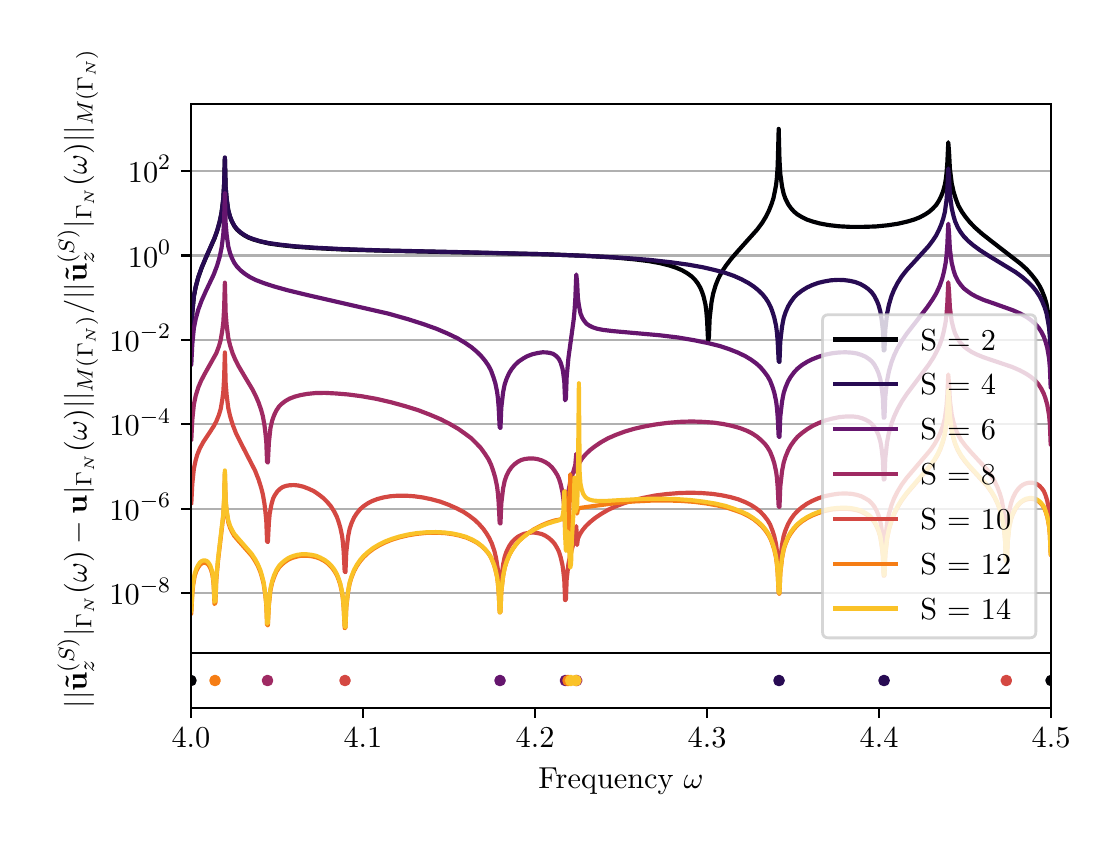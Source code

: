 \begingroup%
\makeatletter%
\begin{pgfpicture}%
\pgfpathrectangle{\pgfpointorigin}{\pgfqpoint{5.314in}{3.95in}}%
\pgfusepath{use as bounding box, clip}%
\begin{pgfscope}%
\pgfsetbuttcap%
\pgfsetmiterjoin%
\pgfsetlinewidth{0.0pt}%
\definecolor{currentstroke}{rgb}{1.0,1.0,1.0}%
\pgfsetstrokecolor{currentstroke}%
\pgfsetstrokeopacity{0.0}%
\pgfsetdash{}{0pt}%
\pgfpathmoveto{\pgfqpoint{0.0in}{0.0in}}%
\pgfpathlineto{\pgfqpoint{5.314in}{0.0in}}%
\pgfpathlineto{\pgfqpoint{5.314in}{3.95in}}%
\pgfpathlineto{\pgfqpoint{0.0in}{3.95in}}%
\pgfpathlineto{\pgfqpoint{0.0in}{0.0in}}%
\pgfpathclose%
\pgfusepath{}%
\end{pgfscope}%
\begin{pgfscope}%
\pgfsetbuttcap%
\pgfsetmiterjoin%
\definecolor{currentfill}{rgb}{1.0,1.0,1.0}%
\pgfsetfillcolor{currentfill}%
\pgfsetlinewidth{0.0pt}%
\definecolor{currentstroke}{rgb}{0.0,0.0,0.0}%
\pgfsetstrokecolor{currentstroke}%
\pgfsetstrokeopacity{0.0}%
\pgfsetdash{}{0pt}%
\pgfpathmoveto{\pgfqpoint{0.816in}{0.823in}}%
\pgfpathlineto{\pgfqpoint{5.117in}{0.823in}}%
\pgfpathlineto{\pgfqpoint{5.117in}{3.568in}}%
\pgfpathlineto{\pgfqpoint{0.816in}{3.568in}}%
\pgfpathlineto{\pgfqpoint{0.816in}{0.823in}}%
\pgfpathclose%
\pgfusepath{fill}%
\end{pgfscope}%
\begin{pgfscope}%
\pgfsetbuttcap%
\pgfsetroundjoin%
\definecolor{currentfill}{rgb}{0.0,0.0,0.0}%
\pgfsetfillcolor{currentfill}%
\pgfsetlinewidth{0.803pt}%
\definecolor{currentstroke}{rgb}{0.0,0.0,0.0}%
\pgfsetstrokecolor{currentstroke}%
\pgfsetdash{}{0pt}%
\pgfsys@defobject{currentmarker}{\pgfqpoint{0.0in}{-0.049in}}{\pgfqpoint{0.0in}{0.0in}}{%
\pgfpathmoveto{\pgfqpoint{0.0in}{0.0in}}%
\pgfpathlineto{\pgfqpoint{0.0in}{-0.049in}}%
\pgfusepath{stroke,fill}%
}%
\begin{pgfscope}%
\pgfsys@transformshift{0.816in}{0.823in}%
\pgfsys@useobject{currentmarker}{}%
\end{pgfscope}%
\end{pgfscope}%
\begin{pgfscope}%
\pgfsetbuttcap%
\pgfsetroundjoin%
\definecolor{currentfill}{rgb}{0.0,0.0,0.0}%
\pgfsetfillcolor{currentfill}%
\pgfsetlinewidth{0.803pt}%
\definecolor{currentstroke}{rgb}{0.0,0.0,0.0}%
\pgfsetstrokecolor{currentstroke}%
\pgfsetdash{}{0pt}%
\pgfsys@defobject{currentmarker}{\pgfqpoint{0.0in}{-0.049in}}{\pgfqpoint{0.0in}{0.0in}}{%
\pgfpathmoveto{\pgfqpoint{0.0in}{0.0in}}%
\pgfpathlineto{\pgfqpoint{0.0in}{-0.049in}}%
\pgfusepath{stroke,fill}%
}%
\begin{pgfscope}%
\pgfsys@transformshift{1.676in}{0.823in}%
\pgfsys@useobject{currentmarker}{}%
\end{pgfscope}%
\end{pgfscope}%
\begin{pgfscope}%
\pgfsetbuttcap%
\pgfsetroundjoin%
\definecolor{currentfill}{rgb}{0.0,0.0,0.0}%
\pgfsetfillcolor{currentfill}%
\pgfsetlinewidth{0.803pt}%
\definecolor{currentstroke}{rgb}{0.0,0.0,0.0}%
\pgfsetstrokecolor{currentstroke}%
\pgfsetdash{}{0pt}%
\pgfsys@defobject{currentmarker}{\pgfqpoint{0.0in}{-0.049in}}{\pgfqpoint{0.0in}{0.0in}}{%
\pgfpathmoveto{\pgfqpoint{0.0in}{0.0in}}%
\pgfpathlineto{\pgfqpoint{0.0in}{-0.049in}}%
\pgfusepath{stroke,fill}%
}%
\begin{pgfscope}%
\pgfsys@transformshift{2.537in}{0.823in}%
\pgfsys@useobject{currentmarker}{}%
\end{pgfscope}%
\end{pgfscope}%
\begin{pgfscope}%
\pgfsetbuttcap%
\pgfsetroundjoin%
\definecolor{currentfill}{rgb}{0.0,0.0,0.0}%
\pgfsetfillcolor{currentfill}%
\pgfsetlinewidth{0.803pt}%
\definecolor{currentstroke}{rgb}{0.0,0.0,0.0}%
\pgfsetstrokecolor{currentstroke}%
\pgfsetdash{}{0pt}%
\pgfsys@defobject{currentmarker}{\pgfqpoint{0.0in}{-0.049in}}{\pgfqpoint{0.0in}{0.0in}}{%
\pgfpathmoveto{\pgfqpoint{0.0in}{0.0in}}%
\pgfpathlineto{\pgfqpoint{0.0in}{-0.049in}}%
\pgfusepath{stroke,fill}%
}%
\begin{pgfscope}%
\pgfsys@transformshift{3.397in}{0.823in}%
\pgfsys@useobject{currentmarker}{}%
\end{pgfscope}%
\end{pgfscope}%
\begin{pgfscope}%
\pgfsetbuttcap%
\pgfsetroundjoin%
\definecolor{currentfill}{rgb}{0.0,0.0,0.0}%
\pgfsetfillcolor{currentfill}%
\pgfsetlinewidth{0.803pt}%
\definecolor{currentstroke}{rgb}{0.0,0.0,0.0}%
\pgfsetstrokecolor{currentstroke}%
\pgfsetdash{}{0pt}%
\pgfsys@defobject{currentmarker}{\pgfqpoint{0.0in}{-0.049in}}{\pgfqpoint{0.0in}{0.0in}}{%
\pgfpathmoveto{\pgfqpoint{0.0in}{0.0in}}%
\pgfpathlineto{\pgfqpoint{0.0in}{-0.049in}}%
\pgfusepath{stroke,fill}%
}%
\begin{pgfscope}%
\pgfsys@transformshift{4.257in}{0.823in}%
\pgfsys@useobject{currentmarker}{}%
\end{pgfscope}%
\end{pgfscope}%
\begin{pgfscope}%
\pgfsetbuttcap%
\pgfsetroundjoin%
\definecolor{currentfill}{rgb}{0.0,0.0,0.0}%
\pgfsetfillcolor{currentfill}%
\pgfsetlinewidth{0.803pt}%
\definecolor{currentstroke}{rgb}{0.0,0.0,0.0}%
\pgfsetstrokecolor{currentstroke}%
\pgfsetdash{}{0pt}%
\pgfsys@defobject{currentmarker}{\pgfqpoint{0.0in}{-0.049in}}{\pgfqpoint{0.0in}{0.0in}}{%
\pgfpathmoveto{\pgfqpoint{0.0in}{0.0in}}%
\pgfpathlineto{\pgfqpoint{0.0in}{-0.049in}}%
\pgfusepath{stroke,fill}%
}%
\begin{pgfscope}%
\pgfsys@transformshift{5.117in}{0.823in}%
\pgfsys@useobject{currentmarker}{}%
\end{pgfscope}%
\end{pgfscope}%
\begin{pgfscope}%
\pgfpathrectangle{\pgfqpoint{0.816in}{0.823in}}{\pgfqpoint{4.301in}{2.745in}}%
\pgfusepath{clip}%
\pgfsetrectcap%
\pgfsetroundjoin%
\pgfsetlinewidth{0.803pt}%
\definecolor{currentstroke}{rgb}{0.69,0.69,0.69}%
\pgfsetstrokecolor{currentstroke}%
\pgfsetdash{}{0pt}%
\pgfpathmoveto{\pgfqpoint{0.816in}{1.122in}}%
\pgfpathlineto{\pgfqpoint{5.117in}{1.122in}}%
\pgfusepath{stroke}%
\end{pgfscope}%
\begin{pgfscope}%
\pgfsetbuttcap%
\pgfsetroundjoin%
\definecolor{currentfill}{rgb}{0.0,0.0,0.0}%
\pgfsetfillcolor{currentfill}%
\pgfsetlinewidth{0.803pt}%
\definecolor{currentstroke}{rgb}{0.0,0.0,0.0}%
\pgfsetstrokecolor{currentstroke}%
\pgfsetdash{}{0pt}%
\pgfsys@defobject{currentmarker}{\pgfqpoint{-0.049in}{0.0in}}{\pgfqpoint{-0.0in}{0.0in}}{%
\pgfpathmoveto{\pgfqpoint{-0.0in}{0.0in}}%
\pgfpathlineto{\pgfqpoint{-0.049in}{0.0in}}%
\pgfusepath{stroke,fill}%
}%
\begin{pgfscope}%
\pgfsys@transformshift{0.816in}{1.122in}%
\pgfsys@useobject{currentmarker}{}%
\end{pgfscope}%
\end{pgfscope}%
\begin{pgfscope}%
\definecolor{textcolor}{rgb}{0.0,0.0,0.0}%
\pgfsetstrokecolor{textcolor}%
\pgfsetfillcolor{textcolor}%
\pgftext[x=0.409in, y=1.064in, left, base]{\color{textcolor}\rmfamily\fontsize{11.0}{13.2}\selectfont \(\displaystyle {10^{-8}}\)}%
\end{pgfscope}%
\begin{pgfscope}%
\pgfpathrectangle{\pgfqpoint{0.816in}{0.823in}}{\pgfqpoint{4.301in}{2.745in}}%
\pgfusepath{clip}%
\pgfsetrectcap%
\pgfsetroundjoin%
\pgfsetlinewidth{0.803pt}%
\definecolor{currentstroke}{rgb}{0.69,0.69,0.69}%
\pgfsetstrokecolor{currentstroke}%
\pgfsetdash{}{0pt}%
\pgfpathmoveto{\pgfqpoint{0.816in}{1.544in}}%
\pgfpathlineto{\pgfqpoint{5.117in}{1.544in}}%
\pgfusepath{stroke}%
\end{pgfscope}%
\begin{pgfscope}%
\pgfsetbuttcap%
\pgfsetroundjoin%
\definecolor{currentfill}{rgb}{0.0,0.0,0.0}%
\pgfsetfillcolor{currentfill}%
\pgfsetlinewidth{0.803pt}%
\definecolor{currentstroke}{rgb}{0.0,0.0,0.0}%
\pgfsetstrokecolor{currentstroke}%
\pgfsetdash{}{0pt}%
\pgfsys@defobject{currentmarker}{\pgfqpoint{-0.049in}{0.0in}}{\pgfqpoint{-0.0in}{0.0in}}{%
\pgfpathmoveto{\pgfqpoint{-0.0in}{0.0in}}%
\pgfpathlineto{\pgfqpoint{-0.049in}{0.0in}}%
\pgfusepath{stroke,fill}%
}%
\begin{pgfscope}%
\pgfsys@transformshift{0.816in}{1.544in}%
\pgfsys@useobject{currentmarker}{}%
\end{pgfscope}%
\end{pgfscope}%
\begin{pgfscope}%
\definecolor{textcolor}{rgb}{0.0,0.0,0.0}%
\pgfsetstrokecolor{textcolor}%
\pgfsetfillcolor{textcolor}%
\pgftext[x=0.409in, y=1.486in, left, base]{\color{textcolor}\rmfamily\fontsize{11.0}{13.2}\selectfont \(\displaystyle {10^{-6}}\)}%
\end{pgfscope}%
\begin{pgfscope}%
\pgfpathrectangle{\pgfqpoint{0.816in}{0.823in}}{\pgfqpoint{4.301in}{2.745in}}%
\pgfusepath{clip}%
\pgfsetrectcap%
\pgfsetroundjoin%
\pgfsetlinewidth{0.803pt}%
\definecolor{currentstroke}{rgb}{0.69,0.69,0.69}%
\pgfsetstrokecolor{currentstroke}%
\pgfsetdash{}{0pt}%
\pgfpathmoveto{\pgfqpoint{0.816in}{1.967in}}%
\pgfpathlineto{\pgfqpoint{5.117in}{1.967in}}%
\pgfusepath{stroke}%
\end{pgfscope}%
\begin{pgfscope}%
\pgfsetbuttcap%
\pgfsetroundjoin%
\definecolor{currentfill}{rgb}{0.0,0.0,0.0}%
\pgfsetfillcolor{currentfill}%
\pgfsetlinewidth{0.803pt}%
\definecolor{currentstroke}{rgb}{0.0,0.0,0.0}%
\pgfsetstrokecolor{currentstroke}%
\pgfsetdash{}{0pt}%
\pgfsys@defobject{currentmarker}{\pgfqpoint{-0.049in}{0.0in}}{\pgfqpoint{-0.0in}{0.0in}}{%
\pgfpathmoveto{\pgfqpoint{-0.0in}{0.0in}}%
\pgfpathlineto{\pgfqpoint{-0.049in}{0.0in}}%
\pgfusepath{stroke,fill}%
}%
\begin{pgfscope}%
\pgfsys@transformshift{0.816in}{1.967in}%
\pgfsys@useobject{currentmarker}{}%
\end{pgfscope}%
\end{pgfscope}%
\begin{pgfscope}%
\definecolor{textcolor}{rgb}{0.0,0.0,0.0}%
\pgfsetstrokecolor{textcolor}%
\pgfsetfillcolor{textcolor}%
\pgftext[x=0.409in, y=1.909in, left, base]{\color{textcolor}\rmfamily\fontsize{11.0}{13.2}\selectfont \(\displaystyle {10^{-4}}\)}%
\end{pgfscope}%
\begin{pgfscope}%
\pgfpathrectangle{\pgfqpoint{0.816in}{0.823in}}{\pgfqpoint{4.301in}{2.745in}}%
\pgfusepath{clip}%
\pgfsetrectcap%
\pgfsetroundjoin%
\pgfsetlinewidth{0.803pt}%
\definecolor{currentstroke}{rgb}{0.69,0.69,0.69}%
\pgfsetstrokecolor{currentstroke}%
\pgfsetdash{}{0pt}%
\pgfpathmoveto{\pgfqpoint{0.816in}{2.389in}}%
\pgfpathlineto{\pgfqpoint{5.117in}{2.389in}}%
\pgfusepath{stroke}%
\end{pgfscope}%
\begin{pgfscope}%
\pgfsetbuttcap%
\pgfsetroundjoin%
\definecolor{currentfill}{rgb}{0.0,0.0,0.0}%
\pgfsetfillcolor{currentfill}%
\pgfsetlinewidth{0.803pt}%
\definecolor{currentstroke}{rgb}{0.0,0.0,0.0}%
\pgfsetstrokecolor{currentstroke}%
\pgfsetdash{}{0pt}%
\pgfsys@defobject{currentmarker}{\pgfqpoint{-0.049in}{0.0in}}{\pgfqpoint{-0.0in}{0.0in}}{%
\pgfpathmoveto{\pgfqpoint{-0.0in}{0.0in}}%
\pgfpathlineto{\pgfqpoint{-0.049in}{0.0in}}%
\pgfusepath{stroke,fill}%
}%
\begin{pgfscope}%
\pgfsys@transformshift{0.816in}{2.389in}%
\pgfsys@useobject{currentmarker}{}%
\end{pgfscope}%
\end{pgfscope}%
\begin{pgfscope}%
\definecolor{textcolor}{rgb}{0.0,0.0,0.0}%
\pgfsetstrokecolor{textcolor}%
\pgfsetfillcolor{textcolor}%
\pgftext[x=0.409in, y=2.331in, left, base]{\color{textcolor}\rmfamily\fontsize{11.0}{13.2}\selectfont \(\displaystyle {10^{-2}}\)}%
\end{pgfscope}%
\begin{pgfscope}%
\pgfpathrectangle{\pgfqpoint{0.816in}{0.823in}}{\pgfqpoint{4.301in}{2.745in}}%
\pgfusepath{clip}%
\pgfsetrectcap%
\pgfsetroundjoin%
\pgfsetlinewidth{0.803pt}%
\definecolor{currentstroke}{rgb}{0.69,0.69,0.69}%
\pgfsetstrokecolor{currentstroke}%
\pgfsetdash{}{0pt}%
\pgfpathmoveto{\pgfqpoint{0.816in}{2.811in}}%
\pgfpathlineto{\pgfqpoint{5.117in}{2.811in}}%
\pgfusepath{stroke}%
\end{pgfscope}%
\begin{pgfscope}%
\pgfsetbuttcap%
\pgfsetroundjoin%
\definecolor{currentfill}{rgb}{0.0,0.0,0.0}%
\pgfsetfillcolor{currentfill}%
\pgfsetlinewidth{0.803pt}%
\definecolor{currentstroke}{rgb}{0.0,0.0,0.0}%
\pgfsetstrokecolor{currentstroke}%
\pgfsetdash{}{0pt}%
\pgfsys@defobject{currentmarker}{\pgfqpoint{-0.049in}{0.0in}}{\pgfqpoint{-0.0in}{0.0in}}{%
\pgfpathmoveto{\pgfqpoint{-0.0in}{0.0in}}%
\pgfpathlineto{\pgfqpoint{-0.049in}{0.0in}}%
\pgfusepath{stroke,fill}%
}%
\begin{pgfscope}%
\pgfsys@transformshift{0.816in}{2.811in}%
\pgfsys@useobject{currentmarker}{}%
\end{pgfscope}%
\end{pgfscope}%
\begin{pgfscope}%
\definecolor{textcolor}{rgb}{0.0,0.0,0.0}%
\pgfsetstrokecolor{textcolor}%
\pgfsetfillcolor{textcolor}%
\pgftext[x=0.501in, y=2.753in, left, base]{\color{textcolor}\rmfamily\fontsize{11.0}{13.2}\selectfont \(\displaystyle {10^{0}}\)}%
\end{pgfscope}%
\begin{pgfscope}%
\pgfpathrectangle{\pgfqpoint{0.816in}{0.823in}}{\pgfqpoint{4.301in}{2.745in}}%
\pgfusepath{clip}%
\pgfsetrectcap%
\pgfsetroundjoin%
\pgfsetlinewidth{0.803pt}%
\definecolor{currentstroke}{rgb}{0.69,0.69,0.69}%
\pgfsetstrokecolor{currentstroke}%
\pgfsetdash{}{0pt}%
\pgfpathmoveto{\pgfqpoint{0.816in}{3.234in}}%
\pgfpathlineto{\pgfqpoint{5.117in}{3.234in}}%
\pgfusepath{stroke}%
\end{pgfscope}%
\begin{pgfscope}%
\pgfsetbuttcap%
\pgfsetroundjoin%
\definecolor{currentfill}{rgb}{0.0,0.0,0.0}%
\pgfsetfillcolor{currentfill}%
\pgfsetlinewidth{0.803pt}%
\definecolor{currentstroke}{rgb}{0.0,0.0,0.0}%
\pgfsetstrokecolor{currentstroke}%
\pgfsetdash{}{0pt}%
\pgfsys@defobject{currentmarker}{\pgfqpoint{-0.049in}{0.0in}}{\pgfqpoint{-0.0in}{0.0in}}{%
\pgfpathmoveto{\pgfqpoint{-0.0in}{0.0in}}%
\pgfpathlineto{\pgfqpoint{-0.049in}{0.0in}}%
\pgfusepath{stroke,fill}%
}%
\begin{pgfscope}%
\pgfsys@transformshift{0.816in}{3.234in}%
\pgfsys@useobject{currentmarker}{}%
\end{pgfscope}%
\end{pgfscope}%
\begin{pgfscope}%
\definecolor{textcolor}{rgb}{0.0,0.0,0.0}%
\pgfsetstrokecolor{textcolor}%
\pgfsetfillcolor{textcolor}%
\pgftext[x=0.501in, y=3.176in, left, base]{\color{textcolor}\rmfamily\fontsize{11.0}{13.2}\selectfont \(\displaystyle {10^{2}}\)}%
\end{pgfscope}%
\begin{pgfscope}%
\definecolor{textcolor}{rgb}{0.0,0.0,0.0}%
\pgfsetstrokecolor{textcolor}%
\pgfsetfillcolor{textcolor}%
\pgftext[x=0.353in,y=2.196in,,bottom,rotate=90.0]{\color{textcolor}\rmfamily\fontsize{11.0}{13.2}\selectfont \(\displaystyle ||\mathbf{\tilde{u}}_z^{(S)}|_{\Gamma_N}(\omega) - \mathbf{u}|_{\Gamma_N}(\omega)||_{M(\Gamma_N)} / ||\mathbf{\tilde{u}}_z^{(S)}|_{\Gamma_N}(\omega)||_{M(\Gamma_N)}\)}%
\end{pgfscope}%
\begin{pgfscope}%
\pgfpathrectangle{\pgfqpoint{0.816in}{0.823in}}{\pgfqpoint{4.301in}{2.745in}}%
\pgfusepath{clip}%
\pgfsetrectcap%
\pgfsetroundjoin%
\pgfsetlinewidth{1.506pt}%
\definecolor{currentstroke}{rgb}{0.001,0.0,0.014}%
\pgfsetstrokecolor{currentstroke}%
\pgfsetdash{}{0pt}%
\pgfpathmoveto{\pgfqpoint{0.814in}{2.418in}}%
\pgfpathlineto{\pgfqpoint{0.818in}{2.42in}}%
\pgfpathlineto{\pgfqpoint{0.823in}{2.523in}}%
\pgfpathlineto{\pgfqpoint{0.831in}{2.606in}}%
\pgfpathlineto{\pgfqpoint{0.84in}{2.653in}}%
\pgfpathlineto{\pgfqpoint{0.853in}{2.701in}}%
\pgfpathlineto{\pgfqpoint{0.87in}{2.749in}}%
\pgfpathlineto{\pgfqpoint{0.891in}{2.799in}}%
\pgfpathlineto{\pgfqpoint{0.934in}{2.896in}}%
\pgfpathlineto{\pgfqpoint{0.947in}{2.932in}}%
\pgfpathlineto{\pgfqpoint{0.96in}{2.979in}}%
\pgfpathlineto{\pgfqpoint{0.969in}{3.022in}}%
\pgfpathlineto{\pgfqpoint{0.973in}{3.052in}}%
\pgfpathlineto{\pgfqpoint{0.978in}{3.093in}}%
\pgfpathlineto{\pgfqpoint{0.982in}{3.163in}}%
\pgfpathlineto{\pgfqpoint{0.986in}{3.299in}}%
\pgfpathlineto{\pgfqpoint{0.99in}{3.148in}}%
\pgfpathlineto{\pgfqpoint{0.995in}{3.092in}}%
\pgfpathlineto{\pgfqpoint{1.003in}{3.036in}}%
\pgfpathlineto{\pgfqpoint{1.012in}{3.003in}}%
\pgfpathlineto{\pgfqpoint{1.021in}{2.981in}}%
\pgfpathlineto{\pgfqpoint{1.033in}{2.958in}}%
\pgfpathlineto{\pgfqpoint{1.046in}{2.941in}}%
\pgfpathlineto{\pgfqpoint{1.064in}{2.925in}}%
\pgfpathlineto{\pgfqpoint{1.081in}{2.913in}}%
\pgfpathlineto{\pgfqpoint{1.102in}{2.901in}}%
\pgfpathlineto{\pgfqpoint{1.128in}{2.891in}}%
\pgfpathlineto{\pgfqpoint{1.163in}{2.881in}}%
\pgfpathlineto{\pgfqpoint{1.206in}{2.871in}}%
\pgfpathlineto{\pgfqpoint{1.262in}{2.863in}}%
\pgfpathlineto{\pgfqpoint{1.335in}{2.855in}}%
\pgfpathlineto{\pgfqpoint{1.434in}{2.848in}}%
\pgfpathlineto{\pgfqpoint{1.572in}{2.841in}}%
\pgfpathlineto{\pgfqpoint{1.774in}{2.835in}}%
\pgfpathlineto{\pgfqpoint{2.14in}{2.827in}}%
\pgfpathlineto{\pgfqpoint{2.592in}{2.817in}}%
\pgfpathlineto{\pgfqpoint{2.794in}{2.809in}}%
\pgfpathlineto{\pgfqpoint{2.932in}{2.801in}}%
\pgfpathlineto{\pgfqpoint{3.031in}{2.792in}}%
\pgfpathlineto{\pgfqpoint{3.104in}{2.783in}}%
\pgfpathlineto{\pgfqpoint{3.16in}{2.773in}}%
\pgfpathlineto{\pgfqpoint{3.208in}{2.761in}}%
\pgfpathlineto{\pgfqpoint{3.242in}{2.75in}}%
\pgfpathlineto{\pgfqpoint{3.272in}{2.737in}}%
\pgfpathlineto{\pgfqpoint{3.298in}{2.722in}}%
\pgfpathlineto{\pgfqpoint{3.32in}{2.706in}}%
\pgfpathlineto{\pgfqpoint{3.337in}{2.689in}}%
\pgfpathlineto{\pgfqpoint{3.35in}{2.672in}}%
\pgfpathlineto{\pgfqpoint{3.363in}{2.65in}}%
\pgfpathlineto{\pgfqpoint{3.371in}{2.631in}}%
\pgfpathlineto{\pgfqpoint{3.38in}{2.604in}}%
\pgfpathlineto{\pgfqpoint{3.389in}{2.565in}}%
\pgfpathlineto{\pgfqpoint{3.393in}{2.534in}}%
\pgfpathlineto{\pgfqpoint{3.397in}{2.487in}}%
\pgfpathlineto{\pgfqpoint{3.402in}{2.381in}}%
\pgfpathlineto{\pgfqpoint{3.406in}{2.402in}}%
\pgfpathlineto{\pgfqpoint{3.41in}{2.498in}}%
\pgfpathlineto{\pgfqpoint{3.419in}{2.576in}}%
\pgfpathlineto{\pgfqpoint{3.427in}{2.619in}}%
\pgfpathlineto{\pgfqpoint{3.44in}{2.663in}}%
\pgfpathlineto{\pgfqpoint{3.453in}{2.695in}}%
\pgfpathlineto{\pgfqpoint{3.47in}{2.728in}}%
\pgfpathlineto{\pgfqpoint{3.492in}{2.761in}}%
\pgfpathlineto{\pgfqpoint{3.518in}{2.795in}}%
\pgfpathlineto{\pgfqpoint{3.552in}{2.834in}}%
\pgfpathlineto{\pgfqpoint{3.647in}{2.94in}}%
\pgfpathlineto{\pgfqpoint{3.673in}{2.975in}}%
\pgfpathlineto{\pgfqpoint{3.69in}{3.003in}}%
\pgfpathlineto{\pgfqpoint{3.707in}{3.037in}}%
\pgfpathlineto{\pgfqpoint{3.72in}{3.07in}}%
\pgfpathlineto{\pgfqpoint{3.729in}{3.098in}}%
\pgfpathlineto{\pgfqpoint{3.737in}{3.137in}}%
\pgfpathlineto{\pgfqpoint{3.742in}{3.164in}}%
\pgfpathlineto{\pgfqpoint{3.746in}{3.2in}}%
\pgfpathlineto{\pgfqpoint{3.75in}{3.258in}}%
\pgfpathlineto{\pgfqpoint{3.755in}{3.444in}}%
\pgfpathlineto{\pgfqpoint{3.759in}{3.29in}}%
\pgfpathlineto{\pgfqpoint{3.763in}{3.219in}}%
\pgfpathlineto{\pgfqpoint{3.772in}{3.155in}}%
\pgfpathlineto{\pgfqpoint{3.78in}{3.119in}}%
\pgfpathlineto{\pgfqpoint{3.789in}{3.094in}}%
\pgfpathlineto{\pgfqpoint{3.802in}{3.068in}}%
\pgfpathlineto{\pgfqpoint{3.815in}{3.049in}}%
\pgfpathlineto{\pgfqpoint{3.832in}{3.03in}}%
\pgfpathlineto{\pgfqpoint{3.849in}{3.016in}}%
\pgfpathlineto{\pgfqpoint{3.871in}{3.003in}}%
\pgfpathlineto{\pgfqpoint{3.897in}{2.99in}}%
\pgfpathlineto{\pgfqpoint{3.927in}{2.98in}}%
\pgfpathlineto{\pgfqpoint{3.961in}{2.971in}}%
\pgfpathlineto{\pgfqpoint{4.004in}{2.963in}}%
\pgfpathlineto{\pgfqpoint{4.056in}{2.957in}}%
\pgfpathlineto{\pgfqpoint{4.112in}{2.954in}}%
\pgfpathlineto{\pgfqpoint{4.177in}{2.954in}}%
\pgfpathlineto{\pgfqpoint{4.241in}{2.956in}}%
\pgfpathlineto{\pgfqpoint{4.301in}{2.962in}}%
\pgfpathlineto{\pgfqpoint{4.353in}{2.97in}}%
\pgfpathlineto{\pgfqpoint{4.396in}{2.98in}}%
\pgfpathlineto{\pgfqpoint{4.431in}{2.99in}}%
\pgfpathlineto{\pgfqpoint{4.461in}{3.002in}}%
\pgfpathlineto{\pgfqpoint{4.487in}{3.016in}}%
\pgfpathlineto{\pgfqpoint{4.508in}{3.03in}}%
\pgfpathlineto{\pgfqpoint{4.525in}{3.045in}}%
\pgfpathlineto{\pgfqpoint{4.543in}{3.064in}}%
\pgfpathlineto{\pgfqpoint{4.555in}{3.083in}}%
\pgfpathlineto{\pgfqpoint{4.568in}{3.109in}}%
\pgfpathlineto{\pgfqpoint{4.577in}{3.132in}}%
\pgfpathlineto{\pgfqpoint{4.586in}{3.165in}}%
\pgfpathlineto{\pgfqpoint{4.59in}{3.188in}}%
\pgfpathlineto{\pgfqpoint{4.594in}{3.22in}}%
\pgfpathlineto{\pgfqpoint{4.598in}{3.27in}}%
\pgfpathlineto{\pgfqpoint{4.603in}{3.377in}}%
\pgfpathlineto{\pgfqpoint{4.607in}{3.325in}}%
\pgfpathlineto{\pgfqpoint{4.611in}{3.246in}}%
\pgfpathlineto{\pgfqpoint{4.62in}{3.173in}}%
\pgfpathlineto{\pgfqpoint{4.629in}{3.131in}}%
\pgfpathlineto{\pgfqpoint{4.642in}{3.09in}}%
\pgfpathlineto{\pgfqpoint{4.654in}{3.059in}}%
\pgfpathlineto{\pgfqpoint{4.672in}{3.028in}}%
\pgfpathlineto{\pgfqpoint{4.689in}{3.004in}}%
\pgfpathlineto{\pgfqpoint{4.71in}{2.978in}}%
\pgfpathlineto{\pgfqpoint{4.736in}{2.951in}}%
\pgfpathlineto{\pgfqpoint{4.771in}{2.92in}}%
\pgfpathlineto{\pgfqpoint{4.818in}{2.883in}}%
\pgfpathlineto{\pgfqpoint{4.964in}{2.77in}}%
\pgfpathlineto{\pgfqpoint{4.995in}{2.742in}}%
\pgfpathlineto{\pgfqpoint{5.02in}{2.714in}}%
\pgfpathlineto{\pgfqpoint{5.042in}{2.686in}}%
\pgfpathlineto{\pgfqpoint{5.059in}{2.659in}}%
\pgfpathlineto{\pgfqpoint{5.072in}{2.633in}}%
\pgfpathlineto{\pgfqpoint{5.085in}{2.6in}}%
\pgfpathlineto{\pgfqpoint{5.094in}{2.569in}}%
\pgfpathlineto{\pgfqpoint{5.102in}{2.526in}}%
\pgfpathlineto{\pgfqpoint{5.107in}{2.494in}}%
\pgfpathlineto{\pgfqpoint{5.111in}{2.447in}}%
\pgfpathlineto{\pgfqpoint{5.115in}{2.345in}}%
\pgfpathlineto{\pgfqpoint{5.119in}{2.344in}}%
\pgfpathlineto{\pgfqpoint{5.119in}{2.344in}}%
\pgfusepath{stroke}%
\end{pgfscope}%
\begin{pgfscope}%
\pgfpathrectangle{\pgfqpoint{0.816in}{0.823in}}{\pgfqpoint{4.301in}{2.745in}}%
\pgfusepath{clip}%
\pgfsetrectcap%
\pgfsetroundjoin%
\pgfsetlinewidth{1.506pt}%
\definecolor{currentstroke}{rgb}{0.156,0.045,0.325}%
\pgfsetstrokecolor{currentstroke}%
\pgfsetdash{}{0pt}%
\pgfpathmoveto{\pgfqpoint{0.814in}{2.419in}}%
\pgfpathlineto{\pgfqpoint{0.818in}{2.422in}}%
\pgfpathlineto{\pgfqpoint{0.823in}{2.525in}}%
\pgfpathlineto{\pgfqpoint{0.831in}{2.608in}}%
\pgfpathlineto{\pgfqpoint{0.84in}{2.654in}}%
\pgfpathlineto{\pgfqpoint{0.853in}{2.703in}}%
\pgfpathlineto{\pgfqpoint{0.87in}{2.751in}}%
\pgfpathlineto{\pgfqpoint{0.891in}{2.801in}}%
\pgfpathlineto{\pgfqpoint{0.934in}{2.898in}}%
\pgfpathlineto{\pgfqpoint{0.947in}{2.934in}}%
\pgfpathlineto{\pgfqpoint{0.96in}{2.98in}}%
\pgfpathlineto{\pgfqpoint{0.969in}{3.024in}}%
\pgfpathlineto{\pgfqpoint{0.973in}{3.053in}}%
\pgfpathlineto{\pgfqpoint{0.978in}{3.095in}}%
\pgfpathlineto{\pgfqpoint{0.982in}{3.165in}}%
\pgfpathlineto{\pgfqpoint{0.986in}{3.301in}}%
\pgfpathlineto{\pgfqpoint{0.99in}{3.15in}}%
\pgfpathlineto{\pgfqpoint{0.995in}{3.094in}}%
\pgfpathlineto{\pgfqpoint{1.003in}{3.037in}}%
\pgfpathlineto{\pgfqpoint{1.012in}{3.005in}}%
\pgfpathlineto{\pgfqpoint{1.021in}{2.983in}}%
\pgfpathlineto{\pgfqpoint{1.033in}{2.96in}}%
\pgfpathlineto{\pgfqpoint{1.046in}{2.943in}}%
\pgfpathlineto{\pgfqpoint{1.064in}{2.927in}}%
\pgfpathlineto{\pgfqpoint{1.081in}{2.915in}}%
\pgfpathlineto{\pgfqpoint{1.102in}{2.903in}}%
\pgfpathlineto{\pgfqpoint{1.128in}{2.893in}}%
\pgfpathlineto{\pgfqpoint{1.163in}{2.882in}}%
\pgfpathlineto{\pgfqpoint{1.206in}{2.873in}}%
\pgfpathlineto{\pgfqpoint{1.262in}{2.865in}}%
\pgfpathlineto{\pgfqpoint{1.335in}{2.857in}}%
\pgfpathlineto{\pgfqpoint{1.434in}{2.85in}}%
\pgfpathlineto{\pgfqpoint{1.572in}{2.843in}}%
\pgfpathlineto{\pgfqpoint{1.778in}{2.836in}}%
\pgfpathlineto{\pgfqpoint{2.192in}{2.827in}}%
\pgfpathlineto{\pgfqpoint{2.588in}{2.817in}}%
\pgfpathlineto{\pgfqpoint{2.812in}{2.808in}}%
\pgfpathlineto{\pgfqpoint{2.98in}{2.799in}}%
\pgfpathlineto{\pgfqpoint{3.109in}{2.789in}}%
\pgfpathlineto{\pgfqpoint{3.216in}{2.777in}}%
\pgfpathlineto{\pgfqpoint{3.303in}{2.765in}}%
\pgfpathlineto{\pgfqpoint{3.376in}{2.752in}}%
\pgfpathlineto{\pgfqpoint{3.436in}{2.738in}}%
\pgfpathlineto{\pgfqpoint{3.488in}{2.724in}}%
\pgfpathlineto{\pgfqpoint{3.531in}{2.709in}}%
\pgfpathlineto{\pgfqpoint{3.569in}{2.692in}}%
\pgfpathlineto{\pgfqpoint{3.604in}{2.673in}}%
\pgfpathlineto{\pgfqpoint{3.63in}{2.656in}}%
\pgfpathlineto{\pgfqpoint{3.651in}{2.639in}}%
\pgfpathlineto{\pgfqpoint{3.673in}{2.618in}}%
\pgfpathlineto{\pgfqpoint{3.69in}{2.597in}}%
\pgfpathlineto{\pgfqpoint{3.703in}{2.577in}}%
\pgfpathlineto{\pgfqpoint{3.716in}{2.551in}}%
\pgfpathlineto{\pgfqpoint{3.724in}{2.529in}}%
\pgfpathlineto{\pgfqpoint{3.733in}{2.5in}}%
\pgfpathlineto{\pgfqpoint{3.742in}{2.459in}}%
\pgfpathlineto{\pgfqpoint{3.746in}{2.428in}}%
\pgfpathlineto{\pgfqpoint{3.75in}{2.381in}}%
\pgfpathlineto{\pgfqpoint{3.755in}{2.28in}}%
\pgfpathlineto{\pgfqpoint{3.759in}{2.279in}}%
\pgfpathlineto{\pgfqpoint{3.763in}{2.38in}}%
\pgfpathlineto{\pgfqpoint{3.772in}{2.457in}}%
\pgfpathlineto{\pgfqpoint{3.78in}{2.498in}}%
\pgfpathlineto{\pgfqpoint{3.789in}{2.526in}}%
\pgfpathlineto{\pgfqpoint{3.802in}{2.556in}}%
\pgfpathlineto{\pgfqpoint{3.815in}{2.578in}}%
\pgfpathlineto{\pgfqpoint{3.832in}{2.601in}}%
\pgfpathlineto{\pgfqpoint{3.849in}{2.618in}}%
\pgfpathlineto{\pgfqpoint{3.871in}{2.635in}}%
\pgfpathlineto{\pgfqpoint{3.897in}{2.651in}}%
\pgfpathlineto{\pgfqpoint{3.923in}{2.663in}}%
\pgfpathlineto{\pgfqpoint{3.953in}{2.674in}}%
\pgfpathlineto{\pgfqpoint{3.983in}{2.681in}}%
\pgfpathlineto{\pgfqpoint{4.017in}{2.687in}}%
\pgfpathlineto{\pgfqpoint{4.052in}{2.689in}}%
\pgfpathlineto{\pgfqpoint{4.082in}{2.688in}}%
\pgfpathlineto{\pgfqpoint{4.112in}{2.684in}}%
\pgfpathlineto{\pgfqpoint{4.138in}{2.678in}}%
\pgfpathlineto{\pgfqpoint{4.164in}{2.668in}}%
\pgfpathlineto{\pgfqpoint{4.185in}{2.656in}}%
\pgfpathlineto{\pgfqpoint{4.202in}{2.644in}}%
\pgfpathlineto{\pgfqpoint{4.22in}{2.627in}}%
\pgfpathlineto{\pgfqpoint{4.233in}{2.609in}}%
\pgfpathlineto{\pgfqpoint{4.245in}{2.586in}}%
\pgfpathlineto{\pgfqpoint{4.254in}{2.564in}}%
\pgfpathlineto{\pgfqpoint{4.263in}{2.532in}}%
\pgfpathlineto{\pgfqpoint{4.271in}{2.481in}}%
\pgfpathlineto{\pgfqpoint{4.276in}{2.436in}}%
\pgfpathlineto{\pgfqpoint{4.28in}{2.336in}}%
\pgfpathlineto{\pgfqpoint{4.284in}{2.337in}}%
\pgfpathlineto{\pgfqpoint{4.288in}{2.439in}}%
\pgfpathlineto{\pgfqpoint{4.297in}{2.52in}}%
\pgfpathlineto{\pgfqpoint{4.306in}{2.564in}}%
\pgfpathlineto{\pgfqpoint{4.319in}{2.608in}}%
\pgfpathlineto{\pgfqpoint{4.332in}{2.64in}}%
\pgfpathlineto{\pgfqpoint{4.349in}{2.673in}}%
\pgfpathlineto{\pgfqpoint{4.37in}{2.706in}}%
\pgfpathlineto{\pgfqpoint{4.396in}{2.739in}}%
\pgfpathlineto{\pgfqpoint{4.431in}{2.777in}}%
\pgfpathlineto{\pgfqpoint{4.504in}{2.857in}}%
\pgfpathlineto{\pgfqpoint{4.525in}{2.885in}}%
\pgfpathlineto{\pgfqpoint{4.543in}{2.912in}}%
\pgfpathlineto{\pgfqpoint{4.555in}{2.936in}}%
\pgfpathlineto{\pgfqpoint{4.568in}{2.966in}}%
\pgfpathlineto{\pgfqpoint{4.577in}{2.993in}}%
\pgfpathlineto{\pgfqpoint{4.586in}{3.029in}}%
\pgfpathlineto{\pgfqpoint{4.594in}{3.086in}}%
\pgfpathlineto{\pgfqpoint{4.598in}{3.137in}}%
\pgfpathlineto{\pgfqpoint{4.603in}{3.246in}}%
\pgfpathlineto{\pgfqpoint{4.607in}{3.196in}}%
\pgfpathlineto{\pgfqpoint{4.611in}{3.118in}}%
\pgfpathlineto{\pgfqpoint{4.62in}{3.048in}}%
\pgfpathlineto{\pgfqpoint{4.629in}{3.009in}}%
\pgfpathlineto{\pgfqpoint{4.637in}{2.982in}}%
\pgfpathlineto{\pgfqpoint{4.65in}{2.952in}}%
\pgfpathlineto{\pgfqpoint{4.663in}{2.93in}}%
\pgfpathlineto{\pgfqpoint{4.68in}{2.907in}}%
\pgfpathlineto{\pgfqpoint{4.702in}{2.884in}}%
\pgfpathlineto{\pgfqpoint{4.728in}{2.862in}}%
\pgfpathlineto{\pgfqpoint{4.762in}{2.837in}}%
\pgfpathlineto{\pgfqpoint{4.809in}{2.807in}}%
\pgfpathlineto{\pgfqpoint{4.939in}{2.728in}}%
\pgfpathlineto{\pgfqpoint{4.973in}{2.703in}}%
\pgfpathlineto{\pgfqpoint{5.003in}{2.677in}}%
\pgfpathlineto{\pgfqpoint{5.025in}{2.655in}}%
\pgfpathlineto{\pgfqpoint{5.042in}{2.634in}}%
\pgfpathlineto{\pgfqpoint{5.059in}{2.608in}}%
\pgfpathlineto{\pgfqpoint{5.072in}{2.583in}}%
\pgfpathlineto{\pgfqpoint{5.085in}{2.551in}}%
\pgfpathlineto{\pgfqpoint{5.094in}{2.522in}}%
\pgfpathlineto{\pgfqpoint{5.102in}{2.479in}}%
\pgfpathlineto{\pgfqpoint{5.107in}{2.448in}}%
\pgfpathlineto{\pgfqpoint{5.111in}{2.4in}}%
\pgfpathlineto{\pgfqpoint{5.115in}{2.299in}}%
\pgfpathlineto{\pgfqpoint{5.119in}{2.299in}}%
\pgfpathlineto{\pgfqpoint{5.119in}{2.299in}}%
\pgfusepath{stroke}%
\end{pgfscope}%
\begin{pgfscope}%
\pgfpathrectangle{\pgfqpoint{0.816in}{0.823in}}{\pgfqpoint{4.301in}{2.745in}}%
\pgfusepath{clip}%
\pgfsetrectcap%
\pgfsetroundjoin%
\pgfsetlinewidth{1.506pt}%
\definecolor{currentstroke}{rgb}{0.398,0.083,0.433}%
\pgfsetstrokecolor{currentstroke}%
\pgfsetdash{}{0pt}%
\pgfpathmoveto{\pgfqpoint{0.814in}{2.262in}}%
\pgfpathlineto{\pgfqpoint{0.818in}{2.264in}}%
\pgfpathlineto{\pgfqpoint{0.823in}{2.366in}}%
\pgfpathlineto{\pgfqpoint{0.831in}{2.448in}}%
\pgfpathlineto{\pgfqpoint{0.84in}{2.493in}}%
\pgfpathlineto{\pgfqpoint{0.853in}{2.54in}}%
\pgfpathlineto{\pgfqpoint{0.87in}{2.586in}}%
\pgfpathlineto{\pgfqpoint{0.891in}{2.633in}}%
\pgfpathlineto{\pgfqpoint{0.93in}{2.715in}}%
\pgfpathlineto{\pgfqpoint{0.947in}{2.76in}}%
\pgfpathlineto{\pgfqpoint{0.96in}{2.804in}}%
\pgfpathlineto{\pgfqpoint{0.969in}{2.847in}}%
\pgfpathlineto{\pgfqpoint{0.973in}{2.876in}}%
\pgfpathlineto{\pgfqpoint{0.978in}{2.916in}}%
\pgfpathlineto{\pgfqpoint{0.982in}{2.986in}}%
\pgfpathlineto{\pgfqpoint{0.986in}{3.122in}}%
\pgfpathlineto{\pgfqpoint{0.99in}{2.97in}}%
\pgfpathlineto{\pgfqpoint{0.995in}{2.914in}}%
\pgfpathlineto{\pgfqpoint{1.003in}{2.856in}}%
\pgfpathlineto{\pgfqpoint{1.012in}{2.822in}}%
\pgfpathlineto{\pgfqpoint{1.021in}{2.799in}}%
\pgfpathlineto{\pgfqpoint{1.033in}{2.774in}}%
\pgfpathlineto{\pgfqpoint{1.046in}{2.756in}}%
\pgfpathlineto{\pgfqpoint{1.064in}{2.737in}}%
\pgfpathlineto{\pgfqpoint{1.085in}{2.72in}}%
\pgfpathlineto{\pgfqpoint{1.111in}{2.703in}}%
\pgfpathlineto{\pgfqpoint{1.141in}{2.688in}}%
\pgfpathlineto{\pgfqpoint{1.18in}{2.673in}}%
\pgfpathlineto{\pgfqpoint{1.232in}{2.656in}}%
\pgfpathlineto{\pgfqpoint{1.3in}{2.637in}}%
\pgfpathlineto{\pgfqpoint{1.399in}{2.613in}}%
\pgfpathlineto{\pgfqpoint{1.804in}{2.52in}}%
\pgfpathlineto{\pgfqpoint{1.903in}{2.492in}}%
\pgfpathlineto{\pgfqpoint{1.981in}{2.467in}}%
\pgfpathlineto{\pgfqpoint{2.045in}{2.444in}}%
\pgfpathlineto{\pgfqpoint{2.101in}{2.42in}}%
\pgfpathlineto{\pgfqpoint{2.149in}{2.397in}}%
\pgfpathlineto{\pgfqpoint{2.187in}{2.374in}}%
\pgfpathlineto{\pgfqpoint{2.218in}{2.353in}}%
\pgfpathlineto{\pgfqpoint{2.243in}{2.332in}}%
\pgfpathlineto{\pgfqpoint{2.265in}{2.311in}}%
\pgfpathlineto{\pgfqpoint{2.286in}{2.286in}}%
\pgfpathlineto{\pgfqpoint{2.304in}{2.26in}}%
\pgfpathlineto{\pgfqpoint{2.317in}{2.235in}}%
\pgfpathlineto{\pgfqpoint{2.329in}{2.202in}}%
\pgfpathlineto{\pgfqpoint{2.338in}{2.173in}}%
\pgfpathlineto{\pgfqpoint{2.347in}{2.13in}}%
\pgfpathlineto{\pgfqpoint{2.351in}{2.099in}}%
\pgfpathlineto{\pgfqpoint{2.355in}{2.051in}}%
\pgfpathlineto{\pgfqpoint{2.36in}{1.95in}}%
\pgfpathlineto{\pgfqpoint{2.364in}{1.949in}}%
\pgfpathlineto{\pgfqpoint{2.368in}{2.049in}}%
\pgfpathlineto{\pgfqpoint{2.377in}{2.126in}}%
\pgfpathlineto{\pgfqpoint{2.385in}{2.166in}}%
\pgfpathlineto{\pgfqpoint{2.394in}{2.193in}}%
\pgfpathlineto{\pgfqpoint{2.407in}{2.222in}}%
\pgfpathlineto{\pgfqpoint{2.42in}{2.243in}}%
\pgfpathlineto{\pgfqpoint{2.437in}{2.264in}}%
\pgfpathlineto{\pgfqpoint{2.454in}{2.28in}}%
\pgfpathlineto{\pgfqpoint{2.476in}{2.295in}}%
\pgfpathlineto{\pgfqpoint{2.497in}{2.307in}}%
\pgfpathlineto{\pgfqpoint{2.523in}{2.317in}}%
\pgfpathlineto{\pgfqpoint{2.549in}{2.323in}}%
\pgfpathlineto{\pgfqpoint{2.575in}{2.327in}}%
\pgfpathlineto{\pgfqpoint{2.596in}{2.326in}}%
\pgfpathlineto{\pgfqpoint{2.614in}{2.323in}}%
\pgfpathlineto{\pgfqpoint{2.627in}{2.319in}}%
\pgfpathlineto{\pgfqpoint{2.639in}{2.311in}}%
\pgfpathlineto{\pgfqpoint{2.648in}{2.303in}}%
\pgfpathlineto{\pgfqpoint{2.657in}{2.292in}}%
\pgfpathlineto{\pgfqpoint{2.665in}{2.275in}}%
\pgfpathlineto{\pgfqpoint{2.674in}{2.245in}}%
\pgfpathlineto{\pgfqpoint{2.678in}{2.221in}}%
\pgfpathlineto{\pgfqpoint{2.683in}{2.181in}}%
\pgfpathlineto{\pgfqpoint{2.687in}{2.087in}}%
\pgfpathlineto{\pgfqpoint{2.691in}{2.095in}}%
\pgfpathlineto{\pgfqpoint{2.695in}{2.204in}}%
\pgfpathlineto{\pgfqpoint{2.704in}{2.301in}}%
\pgfpathlineto{\pgfqpoint{2.717in}{2.395in}}%
\pgfpathlineto{\pgfqpoint{2.73in}{2.49in}}%
\pgfpathlineto{\pgfqpoint{2.734in}{2.532in}}%
\pgfpathlineto{\pgfqpoint{2.738in}{2.59in}}%
\pgfpathlineto{\pgfqpoint{2.743in}{2.716in}}%
\pgfpathlineto{\pgfqpoint{2.747in}{2.68in}}%
\pgfpathlineto{\pgfqpoint{2.751in}{2.599in}}%
\pgfpathlineto{\pgfqpoint{2.756in}{2.561in}}%
\pgfpathlineto{\pgfqpoint{2.764in}{2.521in}}%
\pgfpathlineto{\pgfqpoint{2.773in}{2.499in}}%
\pgfpathlineto{\pgfqpoint{2.782in}{2.485in}}%
\pgfpathlineto{\pgfqpoint{2.794in}{2.47in}}%
\pgfpathlineto{\pgfqpoint{2.807in}{2.461in}}%
\pgfpathlineto{\pgfqpoint{2.825in}{2.452in}}%
\pgfpathlineto{\pgfqpoint{2.846in}{2.445in}}%
\pgfpathlineto{\pgfqpoint{2.876in}{2.439in}}%
\pgfpathlineto{\pgfqpoint{2.924in}{2.433in}}%
\pgfpathlineto{\pgfqpoint{3.014in}{2.425in}}%
\pgfpathlineto{\pgfqpoint{3.16in}{2.412in}}%
\pgfpathlineto{\pgfqpoint{3.251in}{2.401in}}%
\pgfpathlineto{\pgfqpoint{3.328in}{2.388in}}%
\pgfpathlineto{\pgfqpoint{3.397in}{2.374in}}%
\pgfpathlineto{\pgfqpoint{3.458in}{2.359in}}%
\pgfpathlineto{\pgfqpoint{3.509in}{2.342in}}%
\pgfpathlineto{\pgfqpoint{3.552in}{2.325in}}%
\pgfpathlineto{\pgfqpoint{3.587in}{2.308in}}%
\pgfpathlineto{\pgfqpoint{3.617in}{2.29in}}%
\pgfpathlineto{\pgfqpoint{3.643in}{2.271in}}%
\pgfpathlineto{\pgfqpoint{3.664in}{2.252in}}%
\pgfpathlineto{\pgfqpoint{3.681in}{2.232in}}%
\pgfpathlineto{\pgfqpoint{3.699in}{2.208in}}%
\pgfpathlineto{\pgfqpoint{3.712in}{2.185in}}%
\pgfpathlineto{\pgfqpoint{3.724in}{2.154in}}%
\pgfpathlineto{\pgfqpoint{3.733in}{2.125in}}%
\pgfpathlineto{\pgfqpoint{3.742in}{2.083in}}%
\pgfpathlineto{\pgfqpoint{3.746in}{2.052in}}%
\pgfpathlineto{\pgfqpoint{3.75in}{2.005in}}%
\pgfpathlineto{\pgfqpoint{3.755in}{1.904in}}%
\pgfpathlineto{\pgfqpoint{3.759in}{1.904in}}%
\pgfpathlineto{\pgfqpoint{3.763in}{2.005in}}%
\pgfpathlineto{\pgfqpoint{3.772in}{2.082in}}%
\pgfpathlineto{\pgfqpoint{3.78in}{2.123in}}%
\pgfpathlineto{\pgfqpoint{3.789in}{2.151in}}%
\pgfpathlineto{\pgfqpoint{3.802in}{2.182in}}%
\pgfpathlineto{\pgfqpoint{3.815in}{2.204in}}%
\pgfpathlineto{\pgfqpoint{3.832in}{2.227in}}%
\pgfpathlineto{\pgfqpoint{3.849in}{2.245in}}%
\pgfpathlineto{\pgfqpoint{3.871in}{2.263in}}%
\pgfpathlineto{\pgfqpoint{3.897in}{2.279in}}%
\pgfpathlineto{\pgfqpoint{3.923in}{2.292in}}%
\pgfpathlineto{\pgfqpoint{3.953in}{2.304in}}%
\pgfpathlineto{\pgfqpoint{3.987in}{2.315in}}%
\pgfpathlineto{\pgfqpoint{4.022in}{2.322in}}%
\pgfpathlineto{\pgfqpoint{4.056in}{2.326in}}%
\pgfpathlineto{\pgfqpoint{4.09in}{2.327in}}%
\pgfpathlineto{\pgfqpoint{4.121in}{2.325in}}%
\pgfpathlineto{\pgfqpoint{4.146in}{2.321in}}%
\pgfpathlineto{\pgfqpoint{4.168in}{2.314in}}%
\pgfpathlineto{\pgfqpoint{4.189in}{2.305in}}%
\pgfpathlineto{\pgfqpoint{4.207in}{2.293in}}%
\pgfpathlineto{\pgfqpoint{4.22in}{2.282in}}%
\pgfpathlineto{\pgfqpoint{4.233in}{2.266in}}%
\pgfpathlineto{\pgfqpoint{4.245in}{2.244in}}%
\pgfpathlineto{\pgfqpoint{4.254in}{2.223in}}%
\pgfpathlineto{\pgfqpoint{4.263in}{2.193in}}%
\pgfpathlineto{\pgfqpoint{4.267in}{2.172in}}%
\pgfpathlineto{\pgfqpoint{4.271in}{2.143in}}%
\pgfpathlineto{\pgfqpoint{4.276in}{2.098in}}%
\pgfpathlineto{\pgfqpoint{4.28in}{1.999in}}%
\pgfpathlineto{\pgfqpoint{4.284in}{2.001in}}%
\pgfpathlineto{\pgfqpoint{4.288in}{2.104in}}%
\pgfpathlineto{\pgfqpoint{4.297in}{2.186in}}%
\pgfpathlineto{\pgfqpoint{4.306in}{2.231in}}%
\pgfpathlineto{\pgfqpoint{4.319in}{2.277in}}%
\pgfpathlineto{\pgfqpoint{4.332in}{2.311in}}%
\pgfpathlineto{\pgfqpoint{4.349in}{2.347in}}%
\pgfpathlineto{\pgfqpoint{4.37in}{2.383in}}%
\pgfpathlineto{\pgfqpoint{4.396in}{2.421in}}%
\pgfpathlineto{\pgfqpoint{4.435in}{2.471in}}%
\pgfpathlineto{\pgfqpoint{4.499in}{2.554in}}%
\pgfpathlineto{\pgfqpoint{4.525in}{2.592in}}%
\pgfpathlineto{\pgfqpoint{4.543in}{2.622in}}%
\pgfpathlineto{\pgfqpoint{4.56in}{2.659in}}%
\pgfpathlineto{\pgfqpoint{4.573in}{2.696in}}%
\pgfpathlineto{\pgfqpoint{4.581in}{2.728in}}%
\pgfpathlineto{\pgfqpoint{4.59in}{2.774in}}%
\pgfpathlineto{\pgfqpoint{4.594in}{2.808in}}%
\pgfpathlineto{\pgfqpoint{4.598in}{2.86in}}%
\pgfpathlineto{\pgfqpoint{4.603in}{2.97in}}%
\pgfpathlineto{\pgfqpoint{4.607in}{2.92in}}%
\pgfpathlineto{\pgfqpoint{4.611in}{2.843in}}%
\pgfpathlineto{\pgfqpoint{4.62in}{2.775in}}%
\pgfpathlineto{\pgfqpoint{4.629in}{2.738in}}%
\pgfpathlineto{\pgfqpoint{4.637in}{2.713in}}%
\pgfpathlineto{\pgfqpoint{4.65in}{2.686in}}%
\pgfpathlineto{\pgfqpoint{4.663in}{2.667in}}%
\pgfpathlineto{\pgfqpoint{4.68in}{2.647in}}%
\pgfpathlineto{\pgfqpoint{4.698in}{2.633in}}%
\pgfpathlineto{\pgfqpoint{4.719in}{2.618in}}%
\pgfpathlineto{\pgfqpoint{4.745in}{2.604in}}%
\pgfpathlineto{\pgfqpoint{4.779in}{2.589in}}%
\pgfpathlineto{\pgfqpoint{4.831in}{2.571in}}%
\pgfpathlineto{\pgfqpoint{4.926in}{2.537in}}%
\pgfpathlineto{\pgfqpoint{4.964in}{2.52in}}%
\pgfpathlineto{\pgfqpoint{4.995in}{2.503in}}%
\pgfpathlineto{\pgfqpoint{5.016in}{2.488in}}%
\pgfpathlineto{\pgfqpoint{5.038in}{2.469in}}%
\pgfpathlineto{\pgfqpoint{5.055in}{2.449in}}%
\pgfpathlineto{\pgfqpoint{5.068in}{2.43in}}%
\pgfpathlineto{\pgfqpoint{5.081in}{2.404in}}%
\pgfpathlineto{\pgfqpoint{5.089in}{2.381in}}%
\pgfpathlineto{\pgfqpoint{5.098in}{2.349in}}%
\pgfpathlineto{\pgfqpoint{5.107in}{2.296in}}%
\pgfpathlineto{\pgfqpoint{5.111in}{2.25in}}%
\pgfpathlineto{\pgfqpoint{5.115in}{2.15in}}%
\pgfpathlineto{\pgfqpoint{5.119in}{2.151in}}%
\pgfpathlineto{\pgfqpoint{5.119in}{2.151in}}%
\pgfusepath{stroke}%
\end{pgfscope}%
\begin{pgfscope}%
\pgfpathrectangle{\pgfqpoint{0.816in}{0.823in}}{\pgfqpoint{4.301in}{2.745in}}%
\pgfusepath{clip}%
\pgfsetrectcap%
\pgfsetroundjoin%
\pgfsetlinewidth{1.506pt}%
\definecolor{currentstroke}{rgb}{0.622,0.164,0.389}%
\pgfsetstrokecolor{currentstroke}%
\pgfsetdash{}{0pt}%
\pgfpathmoveto{\pgfqpoint{0.814in}{1.886in}}%
\pgfpathlineto{\pgfqpoint{0.818in}{1.886in}}%
\pgfpathlineto{\pgfqpoint{0.823in}{1.988in}}%
\pgfpathlineto{\pgfqpoint{0.831in}{2.066in}}%
\pgfpathlineto{\pgfqpoint{0.84in}{2.109in}}%
\pgfpathlineto{\pgfqpoint{0.853in}{2.151in}}%
\pgfpathlineto{\pgfqpoint{0.866in}{2.182in}}%
\pgfpathlineto{\pgfqpoint{0.883in}{2.215in}}%
\pgfpathlineto{\pgfqpoint{0.943in}{2.322in}}%
\pgfpathlineto{\pgfqpoint{0.956in}{2.356in}}%
\pgfpathlineto{\pgfqpoint{0.965in}{2.388in}}%
\pgfpathlineto{\pgfqpoint{0.973in}{2.436in}}%
\pgfpathlineto{\pgfqpoint{0.978in}{2.474in}}%
\pgfpathlineto{\pgfqpoint{0.982in}{2.541in}}%
\pgfpathlineto{\pgfqpoint{0.986in}{2.675in}}%
\pgfpathlineto{\pgfqpoint{0.99in}{2.521in}}%
\pgfpathlineto{\pgfqpoint{0.995in}{2.462in}}%
\pgfpathlineto{\pgfqpoint{1.003in}{2.399in}}%
\pgfpathlineto{\pgfqpoint{1.012in}{2.361in}}%
\pgfpathlineto{\pgfqpoint{1.025in}{2.321in}}%
\pgfpathlineto{\pgfqpoint{1.038in}{2.29in}}%
\pgfpathlineto{\pgfqpoint{1.055in}{2.257in}}%
\pgfpathlineto{\pgfqpoint{1.085in}{2.206in}}%
\pgfpathlineto{\pgfqpoint{1.124in}{2.141in}}%
\pgfpathlineto{\pgfqpoint{1.141in}{2.107in}}%
\pgfpathlineto{\pgfqpoint{1.154in}{2.077in}}%
\pgfpathlineto{\pgfqpoint{1.167in}{2.04in}}%
\pgfpathlineto{\pgfqpoint{1.176in}{2.007in}}%
\pgfpathlineto{\pgfqpoint{1.184in}{1.962in}}%
\pgfpathlineto{\pgfqpoint{1.188in}{1.929in}}%
\pgfpathlineto{\pgfqpoint{1.193in}{1.88in}}%
\pgfpathlineto{\pgfqpoint{1.197in}{1.778in}}%
\pgfpathlineto{\pgfqpoint{1.201in}{1.776in}}%
\pgfpathlineto{\pgfqpoint{1.206in}{1.875in}}%
\pgfpathlineto{\pgfqpoint{1.214in}{1.949in}}%
\pgfpathlineto{\pgfqpoint{1.223in}{1.987in}}%
\pgfpathlineto{\pgfqpoint{1.232in}{2.012in}}%
\pgfpathlineto{\pgfqpoint{1.244in}{2.037in}}%
\pgfpathlineto{\pgfqpoint{1.257in}{2.056in}}%
\pgfpathlineto{\pgfqpoint{1.27in}{2.069in}}%
\pgfpathlineto{\pgfqpoint{1.288in}{2.083in}}%
\pgfpathlineto{\pgfqpoint{1.309in}{2.095in}}%
\pgfpathlineto{\pgfqpoint{1.335in}{2.105in}}%
\pgfpathlineto{\pgfqpoint{1.365in}{2.113in}}%
\pgfpathlineto{\pgfqpoint{1.399in}{2.119in}}%
\pgfpathlineto{\pgfqpoint{1.438in}{2.123in}}%
\pgfpathlineto{\pgfqpoint{1.486in}{2.124in}}%
\pgfpathlineto{\pgfqpoint{1.542in}{2.121in}}%
\pgfpathlineto{\pgfqpoint{1.602in}{2.116in}}%
\pgfpathlineto{\pgfqpoint{1.671in}{2.107in}}%
\pgfpathlineto{\pgfqpoint{1.744in}{2.094in}}%
\pgfpathlineto{\pgfqpoint{1.817in}{2.077in}}%
\pgfpathlineto{\pgfqpoint{1.886in}{2.058in}}%
\pgfpathlineto{\pgfqpoint{1.951in}{2.038in}}%
\pgfpathlineto{\pgfqpoint{2.011in}{2.015in}}%
\pgfpathlineto{\pgfqpoint{2.063in}{1.993in}}%
\pgfpathlineto{\pgfqpoint{2.11in}{1.969in}}%
\pgfpathlineto{\pgfqpoint{2.153in}{1.944in}}%
\pgfpathlineto{\pgfqpoint{2.187in}{1.92in}}%
\pgfpathlineto{\pgfqpoint{2.218in}{1.897in}}%
\pgfpathlineto{\pgfqpoint{2.243in}{1.872in}}%
\pgfpathlineto{\pgfqpoint{2.265in}{1.849in}}%
\pgfpathlineto{\pgfqpoint{2.286in}{1.82in}}%
\pgfpathlineto{\pgfqpoint{2.304in}{1.792in}}%
\pgfpathlineto{\pgfqpoint{2.317in}{1.765in}}%
\pgfpathlineto{\pgfqpoint{2.329in}{1.73in}}%
\pgfpathlineto{\pgfqpoint{2.338in}{1.699in}}%
\pgfpathlineto{\pgfqpoint{2.347in}{1.655in}}%
\pgfpathlineto{\pgfqpoint{2.351in}{1.623in}}%
\pgfpathlineto{\pgfqpoint{2.355in}{1.575in}}%
\pgfpathlineto{\pgfqpoint{2.36in}{1.472in}}%
\pgfpathlineto{\pgfqpoint{2.364in}{1.471in}}%
\pgfpathlineto{\pgfqpoint{2.368in}{1.57in}}%
\pgfpathlineto{\pgfqpoint{2.377in}{1.645in}}%
\pgfpathlineto{\pgfqpoint{2.385in}{1.684in}}%
\pgfpathlineto{\pgfqpoint{2.394in}{1.709in}}%
\pgfpathlineto{\pgfqpoint{2.407in}{1.735in}}%
\pgfpathlineto{\pgfqpoint{2.42in}{1.753in}}%
\pgfpathlineto{\pgfqpoint{2.433in}{1.766in}}%
\pgfpathlineto{\pgfqpoint{2.45in}{1.779in}}%
\pgfpathlineto{\pgfqpoint{2.467in}{1.788in}}%
\pgfpathlineto{\pgfqpoint{2.484in}{1.793in}}%
\pgfpathlineto{\pgfqpoint{2.506in}{1.796in}}%
\pgfpathlineto{\pgfqpoint{2.528in}{1.796in}}%
\pgfpathlineto{\pgfqpoint{2.549in}{1.793in}}%
\pgfpathlineto{\pgfqpoint{2.571in}{1.786in}}%
\pgfpathlineto{\pgfqpoint{2.588in}{1.778in}}%
\pgfpathlineto{\pgfqpoint{2.605in}{1.767in}}%
\pgfpathlineto{\pgfqpoint{2.622in}{1.751in}}%
\pgfpathlineto{\pgfqpoint{2.635in}{1.734in}}%
\pgfpathlineto{\pgfqpoint{2.648in}{1.713in}}%
\pgfpathlineto{\pgfqpoint{2.657in}{1.693in}}%
\pgfpathlineto{\pgfqpoint{2.665in}{1.667in}}%
\pgfpathlineto{\pgfqpoint{2.674in}{1.627in}}%
\pgfpathlineto{\pgfqpoint{2.678in}{1.597in}}%
\pgfpathlineto{\pgfqpoint{2.683in}{1.552in}}%
\pgfpathlineto{\pgfqpoint{2.687in}{1.452in}}%
\pgfpathlineto{\pgfqpoint{2.691in}{1.453in}}%
\pgfpathlineto{\pgfqpoint{2.695in}{1.555in}}%
\pgfpathlineto{\pgfqpoint{2.704in}{1.634in}}%
\pgfpathlineto{\pgfqpoint{2.713in}{1.678in}}%
\pgfpathlineto{\pgfqpoint{2.726in}{1.722in}}%
\pgfpathlineto{\pgfqpoint{2.738in}{1.764in}}%
\pgfpathlineto{\pgfqpoint{2.743in}{1.82in}}%
\pgfpathlineto{\pgfqpoint{2.747in}{1.725in}}%
\pgfpathlineto{\pgfqpoint{2.751in}{1.756in}}%
\pgfpathlineto{\pgfqpoint{2.76in}{1.777in}}%
\pgfpathlineto{\pgfqpoint{2.773in}{1.797in}}%
\pgfpathlineto{\pgfqpoint{2.79in}{1.817in}}%
\pgfpathlineto{\pgfqpoint{2.812in}{1.838in}}%
\pgfpathlineto{\pgfqpoint{2.838in}{1.858in}}%
\pgfpathlineto{\pgfqpoint{2.868in}{1.878in}}%
\pgfpathlineto{\pgfqpoint{2.902in}{1.897in}}%
\pgfpathlineto{\pgfqpoint{2.941in}{1.914in}}%
\pgfpathlineto{\pgfqpoint{2.984in}{1.93in}}%
\pgfpathlineto{\pgfqpoint{3.031in}{1.944in}}%
\pgfpathlineto{\pgfqpoint{3.083in}{1.956in}}%
\pgfpathlineto{\pgfqpoint{3.139in}{1.966in}}%
\pgfpathlineto{\pgfqpoint{3.199in}{1.974in}}%
\pgfpathlineto{\pgfqpoint{3.259in}{1.979in}}%
\pgfpathlineto{\pgfqpoint{3.32in}{1.981in}}%
\pgfpathlineto{\pgfqpoint{3.376in}{1.979in}}%
\pgfpathlineto{\pgfqpoint{3.432in}{1.975in}}%
\pgfpathlineto{\pgfqpoint{3.479in}{1.968in}}%
\pgfpathlineto{\pgfqpoint{3.522in}{1.959in}}%
\pgfpathlineto{\pgfqpoint{3.561in}{1.948in}}%
\pgfpathlineto{\pgfqpoint{3.595in}{1.935in}}%
\pgfpathlineto{\pgfqpoint{3.621in}{1.922in}}%
\pgfpathlineto{\pgfqpoint{3.647in}{1.905in}}%
\pgfpathlineto{\pgfqpoint{3.668in}{1.887in}}%
\pgfpathlineto{\pgfqpoint{3.686in}{1.869in}}%
\pgfpathlineto{\pgfqpoint{3.699in}{1.852in}}%
\pgfpathlineto{\pgfqpoint{3.712in}{1.83in}}%
\pgfpathlineto{\pgfqpoint{3.724in}{1.8in}}%
\pgfpathlineto{\pgfqpoint{3.733in}{1.772in}}%
\pgfpathlineto{\pgfqpoint{3.742in}{1.731in}}%
\pgfpathlineto{\pgfqpoint{3.746in}{1.701in}}%
\pgfpathlineto{\pgfqpoint{3.75in}{1.654in}}%
\pgfpathlineto{\pgfqpoint{3.755in}{1.554in}}%
\pgfpathlineto{\pgfqpoint{3.759in}{1.554in}}%
\pgfpathlineto{\pgfqpoint{3.763in}{1.655in}}%
\pgfpathlineto{\pgfqpoint{3.772in}{1.734in}}%
\pgfpathlineto{\pgfqpoint{3.78in}{1.775in}}%
\pgfpathlineto{\pgfqpoint{3.789in}{1.804in}}%
\pgfpathlineto{\pgfqpoint{3.802in}{1.836in}}%
\pgfpathlineto{\pgfqpoint{3.815in}{1.86in}}%
\pgfpathlineto{\pgfqpoint{3.832in}{1.884in}}%
\pgfpathlineto{\pgfqpoint{3.849in}{1.904in}}%
\pgfpathlineto{\pgfqpoint{3.871in}{1.923in}}%
\pgfpathlineto{\pgfqpoint{3.897in}{1.942in}}%
\pgfpathlineto{\pgfqpoint{3.927in}{1.96in}}%
\pgfpathlineto{\pgfqpoint{3.957in}{1.974in}}%
\pgfpathlineto{\pgfqpoint{3.991in}{1.987in}}%
\pgfpathlineto{\pgfqpoint{4.026in}{1.996in}}%
\pgfpathlineto{\pgfqpoint{4.06in}{2.003in}}%
\pgfpathlineto{\pgfqpoint{4.095in}{2.006in}}%
\pgfpathlineto{\pgfqpoint{4.125in}{2.006in}}%
\pgfpathlineto{\pgfqpoint{4.151in}{2.003in}}%
\pgfpathlineto{\pgfqpoint{4.172in}{1.997in}}%
\pgfpathlineto{\pgfqpoint{4.189in}{1.99in}}%
\pgfpathlineto{\pgfqpoint{4.207in}{1.98in}}%
\pgfpathlineto{\pgfqpoint{4.22in}{1.969in}}%
\pgfpathlineto{\pgfqpoint{4.233in}{1.954in}}%
\pgfpathlineto{\pgfqpoint{4.245in}{1.933in}}%
\pgfpathlineto{\pgfqpoint{4.254in}{1.913in}}%
\pgfpathlineto{\pgfqpoint{4.263in}{1.883in}}%
\pgfpathlineto{\pgfqpoint{4.267in}{1.862in}}%
\pgfpathlineto{\pgfqpoint{4.271in}{1.834in}}%
\pgfpathlineto{\pgfqpoint{4.276in}{1.789in}}%
\pgfpathlineto{\pgfqpoint{4.28in}{1.69in}}%
\pgfpathlineto{\pgfqpoint{4.284in}{1.693in}}%
\pgfpathlineto{\pgfqpoint{4.288in}{1.796in}}%
\pgfpathlineto{\pgfqpoint{4.297in}{1.878in}}%
\pgfpathlineto{\pgfqpoint{4.306in}{1.924in}}%
\pgfpathlineto{\pgfqpoint{4.319in}{1.97in}}%
\pgfpathlineto{\pgfqpoint{4.332in}{2.005in}}%
\pgfpathlineto{\pgfqpoint{4.349in}{2.042in}}%
\pgfpathlineto{\pgfqpoint{4.37in}{2.08in}}%
\pgfpathlineto{\pgfqpoint{4.396in}{2.119in}}%
\pgfpathlineto{\pgfqpoint{4.435in}{2.171in}}%
\pgfpathlineto{\pgfqpoint{4.504in}{2.263in}}%
\pgfpathlineto{\pgfqpoint{4.53in}{2.303in}}%
\pgfpathlineto{\pgfqpoint{4.547in}{2.335in}}%
\pgfpathlineto{\pgfqpoint{4.56in}{2.364in}}%
\pgfpathlineto{\pgfqpoint{4.573in}{2.401in}}%
\pgfpathlineto{\pgfqpoint{4.581in}{2.434in}}%
\pgfpathlineto{\pgfqpoint{4.59in}{2.48in}}%
\pgfpathlineto{\pgfqpoint{4.594in}{2.515in}}%
\pgfpathlineto{\pgfqpoint{4.598in}{2.567in}}%
\pgfpathlineto{\pgfqpoint{4.603in}{2.677in}}%
\pgfpathlineto{\pgfqpoint{4.607in}{2.627in}}%
\pgfpathlineto{\pgfqpoint{4.611in}{2.551in}}%
\pgfpathlineto{\pgfqpoint{4.62in}{2.482in}}%
\pgfpathlineto{\pgfqpoint{4.629in}{2.446in}}%
\pgfpathlineto{\pgfqpoint{4.637in}{2.421in}}%
\pgfpathlineto{\pgfqpoint{4.65in}{2.395in}}%
\pgfpathlineto{\pgfqpoint{4.663in}{2.376in}}%
\pgfpathlineto{\pgfqpoint{4.68in}{2.357in}}%
\pgfpathlineto{\pgfqpoint{4.698in}{2.343in}}%
\pgfpathlineto{\pgfqpoint{4.719in}{2.329in}}%
\pgfpathlineto{\pgfqpoint{4.745in}{2.316in}}%
\pgfpathlineto{\pgfqpoint{4.779in}{2.302in}}%
\pgfpathlineto{\pgfqpoint{4.835in}{2.283in}}%
\pgfpathlineto{\pgfqpoint{4.921in}{2.254in}}%
\pgfpathlineto{\pgfqpoint{4.96in}{2.237in}}%
\pgfpathlineto{\pgfqpoint{4.99in}{2.221in}}%
\pgfpathlineto{\pgfqpoint{5.016in}{2.204in}}%
\pgfpathlineto{\pgfqpoint{5.038in}{2.185in}}%
\pgfpathlineto{\pgfqpoint{5.055in}{2.165in}}%
\pgfpathlineto{\pgfqpoint{5.068in}{2.145in}}%
\pgfpathlineto{\pgfqpoint{5.081in}{2.119in}}%
\pgfpathlineto{\pgfqpoint{5.089in}{2.096in}}%
\pgfpathlineto{\pgfqpoint{5.098in}{2.064in}}%
\pgfpathlineto{\pgfqpoint{5.107in}{2.011in}}%
\pgfpathlineto{\pgfqpoint{5.111in}{1.965in}}%
\pgfpathlineto{\pgfqpoint{5.115in}{1.865in}}%
\pgfpathlineto{\pgfqpoint{5.119in}{1.865in}}%
\pgfpathlineto{\pgfqpoint{5.119in}{1.865in}}%
\pgfusepath{stroke}%
\end{pgfscope}%
\begin{pgfscope}%
\pgfpathrectangle{\pgfqpoint{0.816in}{0.823in}}{\pgfqpoint{4.301in}{2.745in}}%
\pgfusepath{clip}%
\pgfsetrectcap%
\pgfsetroundjoin%
\pgfsetlinewidth{1.506pt}%
\definecolor{currentstroke}{rgb}{0.832,0.284,0.257}%
\pgfsetstrokecolor{currentstroke}%
\pgfsetdash{}{0pt}%
\pgfpathmoveto{\pgfqpoint{0.814in}{1.568in}}%
\pgfpathlineto{\pgfqpoint{0.818in}{1.568in}}%
\pgfpathlineto{\pgfqpoint{0.823in}{1.668in}}%
\pgfpathlineto{\pgfqpoint{0.831in}{1.745in}}%
\pgfpathlineto{\pgfqpoint{0.84in}{1.787in}}%
\pgfpathlineto{\pgfqpoint{0.848in}{1.815in}}%
\pgfpathlineto{\pgfqpoint{0.861in}{1.847in}}%
\pgfpathlineto{\pgfqpoint{0.878in}{1.878in}}%
\pgfpathlineto{\pgfqpoint{0.904in}{1.917in}}%
\pgfpathlineto{\pgfqpoint{0.93in}{1.957in}}%
\pgfpathlineto{\pgfqpoint{0.943in}{1.981in}}%
\pgfpathlineto{\pgfqpoint{0.956in}{2.013in}}%
\pgfpathlineto{\pgfqpoint{0.965in}{2.043in}}%
\pgfpathlineto{\pgfqpoint{0.973in}{2.09in}}%
\pgfpathlineto{\pgfqpoint{0.978in}{2.127in}}%
\pgfpathlineto{\pgfqpoint{0.982in}{2.194in}}%
\pgfpathlineto{\pgfqpoint{0.986in}{2.326in}}%
\pgfpathlineto{\pgfqpoint{0.99in}{2.171in}}%
\pgfpathlineto{\pgfqpoint{0.995in}{2.112in}}%
\pgfpathlineto{\pgfqpoint{1.003in}{2.048in}}%
\pgfpathlineto{\pgfqpoint{1.012in}{2.008in}}%
\pgfpathlineto{\pgfqpoint{1.025in}{1.965in}}%
\pgfpathlineto{\pgfqpoint{1.042in}{1.921in}}%
\pgfpathlineto{\pgfqpoint{1.064in}{1.877in}}%
\pgfpathlineto{\pgfqpoint{1.137in}{1.735in}}%
\pgfpathlineto{\pgfqpoint{1.154in}{1.692in}}%
\pgfpathlineto{\pgfqpoint{1.167in}{1.651in}}%
\pgfpathlineto{\pgfqpoint{1.176in}{1.616in}}%
\pgfpathlineto{\pgfqpoint{1.184in}{1.569in}}%
\pgfpathlineto{\pgfqpoint{1.188in}{1.535in}}%
\pgfpathlineto{\pgfqpoint{1.193in}{1.485in}}%
\pgfpathlineto{\pgfqpoint{1.197in}{1.381in}}%
\pgfpathlineto{\pgfqpoint{1.201in}{1.378in}}%
\pgfpathlineto{\pgfqpoint{1.206in}{1.475in}}%
\pgfpathlineto{\pgfqpoint{1.21in}{1.519in}}%
\pgfpathlineto{\pgfqpoint{1.219in}{1.567in}}%
\pgfpathlineto{\pgfqpoint{1.227in}{1.595in}}%
\pgfpathlineto{\pgfqpoint{1.236in}{1.613in}}%
\pgfpathlineto{\pgfqpoint{1.249in}{1.632in}}%
\pgfpathlineto{\pgfqpoint{1.262in}{1.644in}}%
\pgfpathlineto{\pgfqpoint{1.275in}{1.653in}}%
\pgfpathlineto{\pgfqpoint{1.292in}{1.659in}}%
\pgfpathlineto{\pgfqpoint{1.309in}{1.662in}}%
\pgfpathlineto{\pgfqpoint{1.331in}{1.663in}}%
\pgfpathlineto{\pgfqpoint{1.352in}{1.661in}}%
\pgfpathlineto{\pgfqpoint{1.378in}{1.655in}}%
\pgfpathlineto{\pgfqpoint{1.404in}{1.645in}}%
\pgfpathlineto{\pgfqpoint{1.43in}{1.633in}}%
\pgfpathlineto{\pgfqpoint{1.455in}{1.616in}}%
\pgfpathlineto{\pgfqpoint{1.477in}{1.599in}}%
\pgfpathlineto{\pgfqpoint{1.498in}{1.578in}}%
\pgfpathlineto{\pgfqpoint{1.516in}{1.557in}}%
\pgfpathlineto{\pgfqpoint{1.533in}{1.53in}}%
\pgfpathlineto{\pgfqpoint{1.546in}{1.504in}}%
\pgfpathlineto{\pgfqpoint{1.554in}{1.481in}}%
\pgfpathlineto{\pgfqpoint{1.563in}{1.451in}}%
\pgfpathlineto{\pgfqpoint{1.572in}{1.409in}}%
\pgfpathlineto{\pgfqpoint{1.576in}{1.377in}}%
\pgfpathlineto{\pgfqpoint{1.58in}{1.33in}}%
\pgfpathlineto{\pgfqpoint{1.585in}{1.229in}}%
\pgfpathlineto{\pgfqpoint{1.589in}{1.228in}}%
\pgfpathlineto{\pgfqpoint{1.593in}{1.328in}}%
\pgfpathlineto{\pgfqpoint{1.602in}{1.405in}}%
\pgfpathlineto{\pgfqpoint{1.61in}{1.445in}}%
\pgfpathlineto{\pgfqpoint{1.619in}{1.472in}}%
\pgfpathlineto{\pgfqpoint{1.632in}{1.501in}}%
\pgfpathlineto{\pgfqpoint{1.645in}{1.521in}}%
\pgfpathlineto{\pgfqpoint{1.662in}{1.542in}}%
\pgfpathlineto{\pgfqpoint{1.679in}{1.557in}}%
\pgfpathlineto{\pgfqpoint{1.701in}{1.572in}}%
\pgfpathlineto{\pgfqpoint{1.722in}{1.583in}}%
\pgfpathlineto{\pgfqpoint{1.748in}{1.593in}}%
\pgfpathlineto{\pgfqpoint{1.778in}{1.601in}}%
\pgfpathlineto{\pgfqpoint{1.813in}{1.607in}}%
\pgfpathlineto{\pgfqpoint{1.852in}{1.61in}}%
\pgfpathlineto{\pgfqpoint{1.89in}{1.61in}}%
\pgfpathlineto{\pgfqpoint{1.933in}{1.607in}}%
\pgfpathlineto{\pgfqpoint{1.976in}{1.601in}}%
\pgfpathlineto{\pgfqpoint{2.019in}{1.592in}}%
\pgfpathlineto{\pgfqpoint{2.063in}{1.58in}}%
\pgfpathlineto{\pgfqpoint{2.106in}{1.564in}}%
\pgfpathlineto{\pgfqpoint{2.144in}{1.547in}}%
\pgfpathlineto{\pgfqpoint{2.179in}{1.529in}}%
\pgfpathlineto{\pgfqpoint{2.209in}{1.509in}}%
\pgfpathlineto{\pgfqpoint{2.235in}{1.489in}}%
\pgfpathlineto{\pgfqpoint{2.256in}{1.469in}}%
\pgfpathlineto{\pgfqpoint{2.278in}{1.444in}}%
\pgfpathlineto{\pgfqpoint{2.295in}{1.42in}}%
\pgfpathlineto{\pgfqpoint{2.308in}{1.398in}}%
\pgfpathlineto{\pgfqpoint{2.321in}{1.37in}}%
\pgfpathlineto{\pgfqpoint{2.334in}{1.332in}}%
\pgfpathlineto{\pgfqpoint{2.342in}{1.297in}}%
\pgfpathlineto{\pgfqpoint{2.351in}{1.241in}}%
\pgfpathlineto{\pgfqpoint{2.355in}{1.193in}}%
\pgfpathlineto{\pgfqpoint{2.36in}{1.091in}}%
\pgfpathlineto{\pgfqpoint{2.364in}{1.09in}}%
\pgfpathlineto{\pgfqpoint{2.368in}{1.19in}}%
\pgfpathlineto{\pgfqpoint{2.377in}{1.265in}}%
\pgfpathlineto{\pgfqpoint{2.385in}{1.304in}}%
\pgfpathlineto{\pgfqpoint{2.394in}{1.33in}}%
\pgfpathlineto{\pgfqpoint{2.407in}{1.357in}}%
\pgfpathlineto{\pgfqpoint{2.42in}{1.376in}}%
\pgfpathlineto{\pgfqpoint{2.433in}{1.39in}}%
\pgfpathlineto{\pgfqpoint{2.45in}{1.404in}}%
\pgfpathlineto{\pgfqpoint{2.467in}{1.413in}}%
\pgfpathlineto{\pgfqpoint{2.484in}{1.42in}}%
\pgfpathlineto{\pgfqpoint{2.506in}{1.424in}}%
\pgfpathlineto{\pgfqpoint{2.528in}{1.426in}}%
\pgfpathlineto{\pgfqpoint{2.549in}{1.423in}}%
\pgfpathlineto{\pgfqpoint{2.571in}{1.418in}}%
\pgfpathlineto{\pgfqpoint{2.588in}{1.41in}}%
\pgfpathlineto{\pgfqpoint{2.605in}{1.399in}}%
\pgfpathlineto{\pgfqpoint{2.622in}{1.384in}}%
\pgfpathlineto{\pgfqpoint{2.635in}{1.369in}}%
\pgfpathlineto{\pgfqpoint{2.648in}{1.347in}}%
\pgfpathlineto{\pgfqpoint{2.657in}{1.328in}}%
\pgfpathlineto{\pgfqpoint{2.665in}{1.302in}}%
\pgfpathlineto{\pgfqpoint{2.674in}{1.263in}}%
\pgfpathlineto{\pgfqpoint{2.678in}{1.233in}}%
\pgfpathlineto{\pgfqpoint{2.683in}{1.188in}}%
\pgfpathlineto{\pgfqpoint{2.687in}{1.088in}}%
\pgfpathlineto{\pgfqpoint{2.691in}{1.089in}}%
\pgfpathlineto{\pgfqpoint{2.695in}{1.191in}}%
\pgfpathlineto{\pgfqpoint{2.704in}{1.271in}}%
\pgfpathlineto{\pgfqpoint{2.713in}{1.315in}}%
\pgfpathlineto{\pgfqpoint{2.726in}{1.36in}}%
\pgfpathlineto{\pgfqpoint{2.738in}{1.402in}}%
\pgfpathlineto{\pgfqpoint{2.743in}{1.458in}}%
\pgfpathlineto{\pgfqpoint{2.747in}{1.363in}}%
\pgfpathlineto{\pgfqpoint{2.751in}{1.394in}}%
\pgfpathlineto{\pgfqpoint{2.76in}{1.415in}}%
\pgfpathlineto{\pgfqpoint{2.773in}{1.436in}}%
\pgfpathlineto{\pgfqpoint{2.79in}{1.457in}}%
\pgfpathlineto{\pgfqpoint{2.812in}{1.478in}}%
\pgfpathlineto{\pgfqpoint{2.838in}{1.499in}}%
\pgfpathlineto{\pgfqpoint{2.868in}{1.519in}}%
\pgfpathlineto{\pgfqpoint{2.902in}{1.539in}}%
\pgfpathlineto{\pgfqpoint{2.941in}{1.557in}}%
\pgfpathlineto{\pgfqpoint{2.984in}{1.573in}}%
\pgfpathlineto{\pgfqpoint{3.031in}{1.588in}}%
\pgfpathlineto{\pgfqpoint{3.083in}{1.6in}}%
\pgfpathlineto{\pgfqpoint{3.139in}{1.611in}}%
\pgfpathlineto{\pgfqpoint{3.195in}{1.618in}}%
\pgfpathlineto{\pgfqpoint{3.255in}{1.623in}}%
\pgfpathlineto{\pgfqpoint{3.315in}{1.625in}}%
\pgfpathlineto{\pgfqpoint{3.371in}{1.623in}}%
\pgfpathlineto{\pgfqpoint{3.423in}{1.619in}}%
\pgfpathlineto{\pgfqpoint{3.47in}{1.612in}}%
\pgfpathlineto{\pgfqpoint{3.513in}{1.603in}}%
\pgfpathlineto{\pgfqpoint{3.552in}{1.592in}}%
\pgfpathlineto{\pgfqpoint{3.587in}{1.578in}}%
\pgfpathlineto{\pgfqpoint{3.617in}{1.563in}}%
\pgfpathlineto{\pgfqpoint{3.643in}{1.546in}}%
\pgfpathlineto{\pgfqpoint{3.664in}{1.529in}}%
\pgfpathlineto{\pgfqpoint{3.681in}{1.511in}}%
\pgfpathlineto{\pgfqpoint{3.699in}{1.488in}}%
\pgfpathlineto{\pgfqpoint{3.712in}{1.466in}}%
\pgfpathlineto{\pgfqpoint{3.724in}{1.435in}}%
\pgfpathlineto{\pgfqpoint{3.733in}{1.407in}}%
\pgfpathlineto{\pgfqpoint{3.742in}{1.366in}}%
\pgfpathlineto{\pgfqpoint{3.746in}{1.335in}}%
\pgfpathlineto{\pgfqpoint{3.75in}{1.289in}}%
\pgfpathlineto{\pgfqpoint{3.755in}{1.188in}}%
\pgfpathlineto{\pgfqpoint{3.759in}{1.188in}}%
\pgfpathlineto{\pgfqpoint{3.763in}{1.289in}}%
\pgfpathlineto{\pgfqpoint{3.772in}{1.367in}}%
\pgfpathlineto{\pgfqpoint{3.78in}{1.409in}}%
\pgfpathlineto{\pgfqpoint{3.789in}{1.437in}}%
\pgfpathlineto{\pgfqpoint{3.802in}{1.468in}}%
\pgfpathlineto{\pgfqpoint{3.815in}{1.491in}}%
\pgfpathlineto{\pgfqpoint{3.832in}{1.515in}}%
\pgfpathlineto{\pgfqpoint{3.849in}{1.533in}}%
\pgfpathlineto{\pgfqpoint{3.871in}{1.552in}}%
\pgfpathlineto{\pgfqpoint{3.897in}{1.57in}}%
\pgfpathlineto{\pgfqpoint{3.923in}{1.584in}}%
\pgfpathlineto{\pgfqpoint{3.953in}{1.597in}}%
\pgfpathlineto{\pgfqpoint{3.987in}{1.608in}}%
\pgfpathlineto{\pgfqpoint{4.022in}{1.615in}}%
\pgfpathlineto{\pgfqpoint{4.056in}{1.62in}}%
\pgfpathlineto{\pgfqpoint{4.09in}{1.621in}}%
\pgfpathlineto{\pgfqpoint{4.121in}{1.619in}}%
\pgfpathlineto{\pgfqpoint{4.146in}{1.614in}}%
\pgfpathlineto{\pgfqpoint{4.168in}{1.607in}}%
\pgfpathlineto{\pgfqpoint{4.189in}{1.596in}}%
\pgfpathlineto{\pgfqpoint{4.207in}{1.585in}}%
\pgfpathlineto{\pgfqpoint{4.22in}{1.572in}}%
\pgfpathlineto{\pgfqpoint{4.233in}{1.556in}}%
\pgfpathlineto{\pgfqpoint{4.245in}{1.534in}}%
\pgfpathlineto{\pgfqpoint{4.254in}{1.512in}}%
\pgfpathlineto{\pgfqpoint{4.263in}{1.482in}}%
\pgfpathlineto{\pgfqpoint{4.267in}{1.461in}}%
\pgfpathlineto{\pgfqpoint{4.271in}{1.432in}}%
\pgfpathlineto{\pgfqpoint{4.276in}{1.386in}}%
\pgfpathlineto{\pgfqpoint{4.28in}{1.287in}}%
\pgfpathlineto{\pgfqpoint{4.284in}{1.289in}}%
\pgfpathlineto{\pgfqpoint{4.288in}{1.392in}}%
\pgfpathlineto{\pgfqpoint{4.297in}{1.473in}}%
\pgfpathlineto{\pgfqpoint{4.306in}{1.518in}}%
\pgfpathlineto{\pgfqpoint{4.319in}{1.563in}}%
\pgfpathlineto{\pgfqpoint{4.332in}{1.596in}}%
\pgfpathlineto{\pgfqpoint{4.349in}{1.63in}}%
\pgfpathlineto{\pgfqpoint{4.37in}{1.665in}}%
\pgfpathlineto{\pgfqpoint{4.396in}{1.7in}}%
\pgfpathlineto{\pgfqpoint{4.431in}{1.741in}}%
\pgfpathlineto{\pgfqpoint{4.512in}{1.836in}}%
\pgfpathlineto{\pgfqpoint{4.534in}{1.867in}}%
\pgfpathlineto{\pgfqpoint{4.551in}{1.897in}}%
\pgfpathlineto{\pgfqpoint{4.564in}{1.925in}}%
\pgfpathlineto{\pgfqpoint{4.577in}{1.962in}}%
\pgfpathlineto{\pgfqpoint{4.586in}{1.998in}}%
\pgfpathlineto{\pgfqpoint{4.594in}{2.056in}}%
\pgfpathlineto{\pgfqpoint{4.598in}{2.107in}}%
\pgfpathlineto{\pgfqpoint{4.603in}{2.216in}}%
\pgfpathlineto{\pgfqpoint{4.607in}{2.165in}}%
\pgfpathlineto{\pgfqpoint{4.611in}{2.087in}}%
\pgfpathlineto{\pgfqpoint{4.62in}{2.016in}}%
\pgfpathlineto{\pgfqpoint{4.629in}{1.977in}}%
\pgfpathlineto{\pgfqpoint{4.637in}{1.949in}}%
\pgfpathlineto{\pgfqpoint{4.65in}{1.919in}}%
\pgfpathlineto{\pgfqpoint{4.667in}{1.888in}}%
\pgfpathlineto{\pgfqpoint{4.689in}{1.859in}}%
\pgfpathlineto{\pgfqpoint{4.715in}{1.829in}}%
\pgfpathlineto{\pgfqpoint{4.797in}{1.74in}}%
\pgfpathlineto{\pgfqpoint{4.818in}{1.71in}}%
\pgfpathlineto{\pgfqpoint{4.835in}{1.681in}}%
\pgfpathlineto{\pgfqpoint{4.848in}{1.654in}}%
\pgfpathlineto{\pgfqpoint{4.861in}{1.62in}}%
\pgfpathlineto{\pgfqpoint{4.87in}{1.589in}}%
\pgfpathlineto{\pgfqpoint{4.878in}{1.545in}}%
\pgfpathlineto{\pgfqpoint{4.883in}{1.513in}}%
\pgfpathlineto{\pgfqpoint{4.887in}{1.464in}}%
\pgfpathlineto{\pgfqpoint{4.891in}{1.362in}}%
\pgfpathlineto{\pgfqpoint{4.896in}{1.361in}}%
\pgfpathlineto{\pgfqpoint{4.9in}{1.46in}}%
\pgfpathlineto{\pgfqpoint{4.908in}{1.535in}}%
\pgfpathlineto{\pgfqpoint{4.917in}{1.574in}}%
\pgfpathlineto{\pgfqpoint{4.926in}{1.599in}}%
\pgfpathlineto{\pgfqpoint{4.939in}{1.625in}}%
\pgfpathlineto{\pgfqpoint{4.952in}{1.643in}}%
\pgfpathlineto{\pgfqpoint{4.964in}{1.656in}}%
\pgfpathlineto{\pgfqpoint{4.977in}{1.665in}}%
\pgfpathlineto{\pgfqpoint{4.99in}{1.671in}}%
\pgfpathlineto{\pgfqpoint{5.008in}{1.675in}}%
\pgfpathlineto{\pgfqpoint{5.02in}{1.675in}}%
\pgfpathlineto{\pgfqpoint{5.033in}{1.673in}}%
\pgfpathlineto{\pgfqpoint{5.046in}{1.668in}}%
\pgfpathlineto{\pgfqpoint{5.059in}{1.659in}}%
\pgfpathlineto{\pgfqpoint{5.072in}{1.645in}}%
\pgfpathlineto{\pgfqpoint{5.081in}{1.632in}}%
\pgfpathlineto{\pgfqpoint{5.089in}{1.613in}}%
\pgfpathlineto{\pgfqpoint{5.098in}{1.584in}}%
\pgfpathlineto{\pgfqpoint{5.102in}{1.564in}}%
\pgfpathlineto{\pgfqpoint{5.107in}{1.536in}}%
\pgfpathlineto{\pgfqpoint{5.111in}{1.492in}}%
\pgfpathlineto{\pgfqpoint{5.115in}{1.393in}}%
\pgfpathlineto{\pgfqpoint{5.119in}{1.396in}}%
\pgfpathlineto{\pgfqpoint{5.119in}{1.396in}}%
\pgfusepath{stroke}%
\end{pgfscope}%
\begin{pgfscope}%
\pgfpathrectangle{\pgfqpoint{0.816in}{0.823in}}{\pgfqpoint{4.301in}{2.745in}}%
\pgfusepath{clip}%
\pgfsetrectcap%
\pgfsetroundjoin%
\pgfsetlinewidth{1.506pt}%
\definecolor{currentstroke}{rgb}{0.961,0.489,0.084}%
\pgfsetstrokecolor{currentstroke}%
\pgfsetdash{}{0pt}%
\pgfpathmoveto{\pgfqpoint{0.814in}{1.021in}}%
\pgfpathlineto{\pgfqpoint{0.818in}{1.019in}}%
\pgfpathlineto{\pgfqpoint{0.823in}{1.116in}}%
\pgfpathlineto{\pgfqpoint{0.827in}{1.16in}}%
\pgfpathlineto{\pgfqpoint{0.835in}{1.208in}}%
\pgfpathlineto{\pgfqpoint{0.844in}{1.235in}}%
\pgfpathlineto{\pgfqpoint{0.853in}{1.252in}}%
\pgfpathlineto{\pgfqpoint{0.861in}{1.263in}}%
\pgfpathlineto{\pgfqpoint{0.87in}{1.271in}}%
\pgfpathlineto{\pgfqpoint{0.878in}{1.274in}}%
\pgfpathlineto{\pgfqpoint{0.887in}{1.275in}}%
\pgfpathlineto{\pgfqpoint{0.896in}{1.271in}}%
\pgfpathlineto{\pgfqpoint{0.904in}{1.264in}}%
\pgfpathlineto{\pgfqpoint{0.913in}{1.249in}}%
\pgfpathlineto{\pgfqpoint{0.917in}{1.238in}}%
\pgfpathlineto{\pgfqpoint{0.922in}{1.222in}}%
\pgfpathlineto{\pgfqpoint{0.926in}{1.199in}}%
\pgfpathlineto{\pgfqpoint{0.93in}{1.16in}}%
\pgfpathlineto{\pgfqpoint{0.934in}{1.068in}}%
\pgfpathlineto{\pgfqpoint{0.939in}{1.076in}}%
\pgfpathlineto{\pgfqpoint{0.943in}{1.187in}}%
\pgfpathlineto{\pgfqpoint{0.952in}{1.286in}}%
\pgfpathlineto{\pgfqpoint{0.978in}{1.507in}}%
\pgfpathlineto{\pgfqpoint{0.982in}{1.583in}}%
\pgfpathlineto{\pgfqpoint{0.986in}{1.725in}}%
\pgfpathlineto{\pgfqpoint{0.99in}{1.579in}}%
\pgfpathlineto{\pgfqpoint{0.995in}{1.527in}}%
\pgfpathlineto{\pgfqpoint{1.003in}{1.477in}}%
\pgfpathlineto{\pgfqpoint{1.012in}{1.449in}}%
\pgfpathlineto{\pgfqpoint{1.021in}{1.43in}}%
\pgfpathlineto{\pgfqpoint{1.033in}{1.409in}}%
\pgfpathlineto{\pgfqpoint{1.051in}{1.388in}}%
\pgfpathlineto{\pgfqpoint{1.12in}{1.31in}}%
\pgfpathlineto{\pgfqpoint{1.137in}{1.284in}}%
\pgfpathlineto{\pgfqpoint{1.15in}{1.261in}}%
\pgfpathlineto{\pgfqpoint{1.163in}{1.23in}}%
\pgfpathlineto{\pgfqpoint{1.171in}{1.204in}}%
\pgfpathlineto{\pgfqpoint{1.18in}{1.168in}}%
\pgfpathlineto{\pgfqpoint{1.188in}{1.113in}}%
\pgfpathlineto{\pgfqpoint{1.193in}{1.065in}}%
\pgfpathlineto{\pgfqpoint{1.197in}{0.963in}}%
\pgfpathlineto{\pgfqpoint{1.201in}{0.962in}}%
\pgfpathlineto{\pgfqpoint{1.206in}{1.062in}}%
\pgfpathlineto{\pgfqpoint{1.214in}{1.138in}}%
\pgfpathlineto{\pgfqpoint{1.223in}{1.177in}}%
\pgfpathlineto{\pgfqpoint{1.232in}{1.203in}}%
\pgfpathlineto{\pgfqpoint{1.244in}{1.231in}}%
\pgfpathlineto{\pgfqpoint{1.257in}{1.251in}}%
\pgfpathlineto{\pgfqpoint{1.27in}{1.265in}}%
\pgfpathlineto{\pgfqpoint{1.288in}{1.28in}}%
\pgfpathlineto{\pgfqpoint{1.305in}{1.291in}}%
\pgfpathlineto{\pgfqpoint{1.326in}{1.3in}}%
\pgfpathlineto{\pgfqpoint{1.348in}{1.306in}}%
\pgfpathlineto{\pgfqpoint{1.369in}{1.31in}}%
\pgfpathlineto{\pgfqpoint{1.395in}{1.31in}}%
\pgfpathlineto{\pgfqpoint{1.421in}{1.307in}}%
\pgfpathlineto{\pgfqpoint{1.443in}{1.302in}}%
\pgfpathlineto{\pgfqpoint{1.464in}{1.294in}}%
\pgfpathlineto{\pgfqpoint{1.486in}{1.282in}}%
\pgfpathlineto{\pgfqpoint{1.503in}{1.269in}}%
\pgfpathlineto{\pgfqpoint{1.52in}{1.252in}}%
\pgfpathlineto{\pgfqpoint{1.533in}{1.234in}}%
\pgfpathlineto{\pgfqpoint{1.546in}{1.212in}}%
\pgfpathlineto{\pgfqpoint{1.554in}{1.192in}}%
\pgfpathlineto{\pgfqpoint{1.563in}{1.165in}}%
\pgfpathlineto{\pgfqpoint{1.572in}{1.124in}}%
\pgfpathlineto{\pgfqpoint{1.576in}{1.094in}}%
\pgfpathlineto{\pgfqpoint{1.58in}{1.048in}}%
\pgfpathlineto{\pgfqpoint{1.585in}{0.948in}}%
\pgfpathlineto{\pgfqpoint{1.589in}{0.949in}}%
\pgfpathlineto{\pgfqpoint{1.593in}{1.05in}}%
\pgfpathlineto{\pgfqpoint{1.602in}{1.129in}}%
\pgfpathlineto{\pgfqpoint{1.61in}{1.171in}}%
\pgfpathlineto{\pgfqpoint{1.619in}{1.201in}}%
\pgfpathlineto{\pgfqpoint{1.632in}{1.233in}}%
\pgfpathlineto{\pgfqpoint{1.645in}{1.257in}}%
\pgfpathlineto{\pgfqpoint{1.662in}{1.282in}}%
\pgfpathlineto{\pgfqpoint{1.679in}{1.302in}}%
\pgfpathlineto{\pgfqpoint{1.701in}{1.323in}}%
\pgfpathlineto{\pgfqpoint{1.727in}{1.343in}}%
\pgfpathlineto{\pgfqpoint{1.757in}{1.361in}}%
\pgfpathlineto{\pgfqpoint{1.787in}{1.376in}}%
\pgfpathlineto{\pgfqpoint{1.821in}{1.39in}}%
\pgfpathlineto{\pgfqpoint{1.86in}{1.402in}}%
\pgfpathlineto{\pgfqpoint{1.903in}{1.412in}}%
\pgfpathlineto{\pgfqpoint{1.946in}{1.419in}}%
\pgfpathlineto{\pgfqpoint{1.994in}{1.424in}}%
\pgfpathlineto{\pgfqpoint{2.041in}{1.425in}}%
\pgfpathlineto{\pgfqpoint{2.084in}{1.423in}}%
\pgfpathlineto{\pgfqpoint{2.123in}{1.418in}}%
\pgfpathlineto{\pgfqpoint{2.157in}{1.411in}}%
\pgfpathlineto{\pgfqpoint{2.192in}{1.401in}}%
\pgfpathlineto{\pgfqpoint{2.222in}{1.388in}}%
\pgfpathlineto{\pgfqpoint{2.248in}{1.374in}}%
\pgfpathlineto{\pgfqpoint{2.269in}{1.358in}}%
\pgfpathlineto{\pgfqpoint{2.286in}{1.342in}}%
\pgfpathlineto{\pgfqpoint{2.304in}{1.321in}}%
\pgfpathlineto{\pgfqpoint{2.317in}{1.3in}}%
\pgfpathlineto{\pgfqpoint{2.329in}{1.271in}}%
\pgfpathlineto{\pgfqpoint{2.338in}{1.243in}}%
\pgfpathlineto{\pgfqpoint{2.347in}{1.203in}}%
\pgfpathlineto{\pgfqpoint{2.351in}{1.173in}}%
\pgfpathlineto{\pgfqpoint{2.355in}{1.126in}}%
\pgfpathlineto{\pgfqpoint{2.36in}{1.026in}}%
\pgfpathlineto{\pgfqpoint{2.364in}{1.027in}}%
\pgfpathlineto{\pgfqpoint{2.368in}{1.128in}}%
\pgfpathlineto{\pgfqpoint{2.377in}{1.207in}}%
\pgfpathlineto{\pgfqpoint{2.385in}{1.249in}}%
\pgfpathlineto{\pgfqpoint{2.394in}{1.278in}}%
\pgfpathlineto{\pgfqpoint{2.407in}{1.311in}}%
\pgfpathlineto{\pgfqpoint{2.42in}{1.335in}}%
\pgfpathlineto{\pgfqpoint{2.437in}{1.36in}}%
\pgfpathlineto{\pgfqpoint{2.454in}{1.381in}}%
\pgfpathlineto{\pgfqpoint{2.476in}{1.402in}}%
\pgfpathlineto{\pgfqpoint{2.502in}{1.422in}}%
\pgfpathlineto{\pgfqpoint{2.532in}{1.442in}}%
\pgfpathlineto{\pgfqpoint{2.566in}{1.46in}}%
\pgfpathlineto{\pgfqpoint{2.601in}{1.475in}}%
\pgfpathlineto{\pgfqpoint{2.631in}{1.485in}}%
\pgfpathlineto{\pgfqpoint{2.657in}{1.49in}}%
\pgfpathlineto{\pgfqpoint{2.678in}{1.493in}}%
\pgfpathlineto{\pgfqpoint{2.683in}{1.501in}}%
\pgfpathlineto{\pgfqpoint{2.687in}{1.631in}}%
\pgfpathlineto{\pgfqpoint{2.691in}{1.394in}}%
\pgfpathlineto{\pgfqpoint{2.695in}{1.401in}}%
\pgfpathlineto{\pgfqpoint{2.7in}{1.334in}}%
\pgfpathlineto{\pgfqpoint{2.704in}{1.373in}}%
\pgfpathlineto{\pgfqpoint{2.713in}{1.717in}}%
\pgfpathlineto{\pgfqpoint{2.721in}{1.613in}}%
\pgfpathlineto{\pgfqpoint{2.726in}{1.592in}}%
\pgfpathlineto{\pgfqpoint{2.73in}{1.582in}}%
\pgfpathlineto{\pgfqpoint{2.734in}{1.578in}}%
\pgfpathlineto{\pgfqpoint{2.738in}{1.58in}}%
\pgfpathlineto{\pgfqpoint{2.743in}{1.625in}}%
\pgfpathlineto{\pgfqpoint{2.747in}{1.52in}}%
\pgfpathlineto{\pgfqpoint{2.751in}{1.542in}}%
\pgfpathlineto{\pgfqpoint{2.756in}{1.546in}}%
\pgfpathlineto{\pgfqpoint{2.764in}{1.549in}}%
\pgfpathlineto{\pgfqpoint{2.85in}{1.561in}}%
\pgfpathlineto{\pgfqpoint{2.949in}{1.574in}}%
\pgfpathlineto{\pgfqpoint{3.031in}{1.581in}}%
\pgfpathlineto{\pgfqpoint{3.113in}{1.585in}}%
\pgfpathlineto{\pgfqpoint{3.191in}{1.586in}}%
\pgfpathlineto{\pgfqpoint{3.264in}{1.584in}}%
\pgfpathlineto{\pgfqpoint{3.333in}{1.579in}}%
\pgfpathlineto{\pgfqpoint{3.393in}{1.571in}}%
\pgfpathlineto{\pgfqpoint{3.449in}{1.561in}}%
\pgfpathlineto{\pgfqpoint{3.496in}{1.55in}}%
\pgfpathlineto{\pgfqpoint{3.539in}{1.536in}}%
\pgfpathlineto{\pgfqpoint{3.574in}{1.523in}}%
\pgfpathlineto{\pgfqpoint{3.604in}{1.508in}}%
\pgfpathlineto{\pgfqpoint{3.63in}{1.492in}}%
\pgfpathlineto{\pgfqpoint{3.651in}{1.475in}}%
\pgfpathlineto{\pgfqpoint{3.673in}{1.455in}}%
\pgfpathlineto{\pgfqpoint{3.69in}{1.434in}}%
\pgfpathlineto{\pgfqpoint{3.703in}{1.415in}}%
\pgfpathlineto{\pgfqpoint{3.716in}{1.39in}}%
\pgfpathlineto{\pgfqpoint{3.724in}{1.368in}}%
\pgfpathlineto{\pgfqpoint{3.733in}{1.34in}}%
\pgfpathlineto{\pgfqpoint{3.742in}{1.298in}}%
\pgfpathlineto{\pgfqpoint{3.746in}{1.268in}}%
\pgfpathlineto{\pgfqpoint{3.75in}{1.221in}}%
\pgfpathlineto{\pgfqpoint{3.755in}{1.12in}}%
\pgfpathlineto{\pgfqpoint{3.759in}{1.12in}}%
\pgfpathlineto{\pgfqpoint{3.763in}{1.221in}}%
\pgfpathlineto{\pgfqpoint{3.772in}{1.298in}}%
\pgfpathlineto{\pgfqpoint{3.78in}{1.34in}}%
\pgfpathlineto{\pgfqpoint{3.789in}{1.368in}}%
\pgfpathlineto{\pgfqpoint{3.802in}{1.399in}}%
\pgfpathlineto{\pgfqpoint{3.815in}{1.421in}}%
\pgfpathlineto{\pgfqpoint{3.832in}{1.444in}}%
\pgfpathlineto{\pgfqpoint{3.849in}{1.463in}}%
\pgfpathlineto{\pgfqpoint{3.871in}{1.481in}}%
\pgfpathlineto{\pgfqpoint{3.897in}{1.498in}}%
\pgfpathlineto{\pgfqpoint{3.923in}{1.511in}}%
\pgfpathlineto{\pgfqpoint{3.953in}{1.523in}}%
\pgfpathlineto{\pgfqpoint{3.987in}{1.534in}}%
\pgfpathlineto{\pgfqpoint{4.022in}{1.541in}}%
\pgfpathlineto{\pgfqpoint{4.056in}{1.544in}}%
\pgfpathlineto{\pgfqpoint{4.09in}{1.545in}}%
\pgfpathlineto{\pgfqpoint{4.121in}{1.542in}}%
\pgfpathlineto{\pgfqpoint{4.146in}{1.537in}}%
\pgfpathlineto{\pgfqpoint{4.168in}{1.53in}}%
\pgfpathlineto{\pgfqpoint{4.189in}{1.519in}}%
\pgfpathlineto{\pgfqpoint{4.207in}{1.507in}}%
\pgfpathlineto{\pgfqpoint{4.22in}{1.495in}}%
\pgfpathlineto{\pgfqpoint{4.233in}{1.478in}}%
\pgfpathlineto{\pgfqpoint{4.245in}{1.456in}}%
\pgfpathlineto{\pgfqpoint{4.254in}{1.434in}}%
\pgfpathlineto{\pgfqpoint{4.263in}{1.404in}}%
\pgfpathlineto{\pgfqpoint{4.271in}{1.353in}}%
\pgfpathlineto{\pgfqpoint{4.276in}{1.308in}}%
\pgfpathlineto{\pgfqpoint{4.28in}{1.209in}}%
\pgfpathlineto{\pgfqpoint{4.284in}{1.211in}}%
\pgfpathlineto{\pgfqpoint{4.288in}{1.313in}}%
\pgfpathlineto{\pgfqpoint{4.297in}{1.394in}}%
\pgfpathlineto{\pgfqpoint{4.306in}{1.439in}}%
\pgfpathlineto{\pgfqpoint{4.319in}{1.484in}}%
\pgfpathlineto{\pgfqpoint{4.332in}{1.517in}}%
\pgfpathlineto{\pgfqpoint{4.349in}{1.551in}}%
\pgfpathlineto{\pgfqpoint{4.37in}{1.586in}}%
\pgfpathlineto{\pgfqpoint{4.396in}{1.621in}}%
\pgfpathlineto{\pgfqpoint{4.431in}{1.662in}}%
\pgfpathlineto{\pgfqpoint{4.512in}{1.756in}}%
\pgfpathlineto{\pgfqpoint{4.534in}{1.787in}}%
\pgfpathlineto{\pgfqpoint{4.551in}{1.816in}}%
\pgfpathlineto{\pgfqpoint{4.564in}{1.844in}}%
\pgfpathlineto{\pgfqpoint{4.577in}{1.882in}}%
\pgfpathlineto{\pgfqpoint{4.586in}{1.918in}}%
\pgfpathlineto{\pgfqpoint{4.594in}{1.975in}}%
\pgfpathlineto{\pgfqpoint{4.598in}{2.026in}}%
\pgfpathlineto{\pgfqpoint{4.603in}{2.135in}}%
\pgfpathlineto{\pgfqpoint{4.607in}{2.085in}}%
\pgfpathlineto{\pgfqpoint{4.611in}{2.006in}}%
\pgfpathlineto{\pgfqpoint{4.62in}{1.936in}}%
\pgfpathlineto{\pgfqpoint{4.629in}{1.896in}}%
\pgfpathlineto{\pgfqpoint{4.637in}{1.869in}}%
\pgfpathlineto{\pgfqpoint{4.65in}{1.838in}}%
\pgfpathlineto{\pgfqpoint{4.667in}{1.808in}}%
\pgfpathlineto{\pgfqpoint{4.689in}{1.778in}}%
\pgfpathlineto{\pgfqpoint{4.715in}{1.748in}}%
\pgfpathlineto{\pgfqpoint{4.797in}{1.659in}}%
\pgfpathlineto{\pgfqpoint{4.818in}{1.629in}}%
\pgfpathlineto{\pgfqpoint{4.835in}{1.6in}}%
\pgfpathlineto{\pgfqpoint{4.848in}{1.573in}}%
\pgfpathlineto{\pgfqpoint{4.861in}{1.539in}}%
\pgfpathlineto{\pgfqpoint{4.87in}{1.508in}}%
\pgfpathlineto{\pgfqpoint{4.878in}{1.464in}}%
\pgfpathlineto{\pgfqpoint{4.883in}{1.432in}}%
\pgfpathlineto{\pgfqpoint{4.887in}{1.383in}}%
\pgfpathlineto{\pgfqpoint{4.891in}{1.281in}}%
\pgfpathlineto{\pgfqpoint{4.896in}{1.28in}}%
\pgfpathlineto{\pgfqpoint{4.9in}{1.379in}}%
\pgfpathlineto{\pgfqpoint{4.908in}{1.454in}}%
\pgfpathlineto{\pgfqpoint{4.917in}{1.493in}}%
\pgfpathlineto{\pgfqpoint{4.926in}{1.518in}}%
\pgfpathlineto{\pgfqpoint{4.939in}{1.544in}}%
\pgfpathlineto{\pgfqpoint{4.952in}{1.562in}}%
\pgfpathlineto{\pgfqpoint{4.964in}{1.575in}}%
\pgfpathlineto{\pgfqpoint{4.977in}{1.584in}}%
\pgfpathlineto{\pgfqpoint{4.99in}{1.59in}}%
\pgfpathlineto{\pgfqpoint{5.008in}{1.594in}}%
\pgfpathlineto{\pgfqpoint{5.02in}{1.594in}}%
\pgfpathlineto{\pgfqpoint{5.033in}{1.592in}}%
\pgfpathlineto{\pgfqpoint{5.046in}{1.587in}}%
\pgfpathlineto{\pgfqpoint{5.059in}{1.578in}}%
\pgfpathlineto{\pgfqpoint{5.072in}{1.564in}}%
\pgfpathlineto{\pgfqpoint{5.081in}{1.551in}}%
\pgfpathlineto{\pgfqpoint{5.089in}{1.532in}}%
\pgfpathlineto{\pgfqpoint{5.098in}{1.504in}}%
\pgfpathlineto{\pgfqpoint{5.102in}{1.483in}}%
\pgfpathlineto{\pgfqpoint{5.107in}{1.455in}}%
\pgfpathlineto{\pgfqpoint{5.111in}{1.411in}}%
\pgfpathlineto{\pgfqpoint{5.115in}{1.313in}}%
\pgfpathlineto{\pgfqpoint{5.119in}{1.315in}}%
\pgfpathlineto{\pgfqpoint{5.119in}{1.315in}}%
\pgfusepath{stroke}%
\end{pgfscope}%
\begin{pgfscope}%
\pgfpathrectangle{\pgfqpoint{0.816in}{0.823in}}{\pgfqpoint{4.301in}{2.745in}}%
\pgfusepath{clip}%
\pgfsetrectcap%
\pgfsetroundjoin%
\pgfsetlinewidth{1.506pt}%
\definecolor{currentstroke}{rgb}{0.981,0.759,0.157}%
\pgfsetstrokecolor{currentstroke}%
\pgfsetdash{}{0pt}%
\pgfpathmoveto{\pgfqpoint{0.814in}{1.034in}}%
\pgfpathlineto{\pgfqpoint{0.818in}{1.031in}}%
\pgfpathlineto{\pgfqpoint{0.823in}{1.129in}}%
\pgfpathlineto{\pgfqpoint{0.827in}{1.173in}}%
\pgfpathlineto{\pgfqpoint{0.835in}{1.22in}}%
\pgfpathlineto{\pgfqpoint{0.844in}{1.247in}}%
\pgfpathlineto{\pgfqpoint{0.853in}{1.264in}}%
\pgfpathlineto{\pgfqpoint{0.861in}{1.276in}}%
\pgfpathlineto{\pgfqpoint{0.87in}{1.283in}}%
\pgfpathlineto{\pgfqpoint{0.878in}{1.286in}}%
\pgfpathlineto{\pgfqpoint{0.887in}{1.286in}}%
\pgfpathlineto{\pgfqpoint{0.896in}{1.283in}}%
\pgfpathlineto{\pgfqpoint{0.904in}{1.275in}}%
\pgfpathlineto{\pgfqpoint{0.913in}{1.261in}}%
\pgfpathlineto{\pgfqpoint{0.917in}{1.249in}}%
\pgfpathlineto{\pgfqpoint{0.922in}{1.234in}}%
\pgfpathlineto{\pgfqpoint{0.926in}{1.21in}}%
\pgfpathlineto{\pgfqpoint{0.93in}{1.171in}}%
\pgfpathlineto{\pgfqpoint{0.934in}{1.079in}}%
\pgfpathlineto{\pgfqpoint{0.939in}{1.087in}}%
\pgfpathlineto{\pgfqpoint{0.943in}{1.198in}}%
\pgfpathlineto{\pgfqpoint{0.952in}{1.297in}}%
\pgfpathlineto{\pgfqpoint{0.978in}{1.518in}}%
\pgfpathlineto{\pgfqpoint{0.982in}{1.594in}}%
\pgfpathlineto{\pgfqpoint{0.986in}{1.736in}}%
\pgfpathlineto{\pgfqpoint{0.99in}{1.589in}}%
\pgfpathlineto{\pgfqpoint{0.995in}{1.537in}}%
\pgfpathlineto{\pgfqpoint{1.003in}{1.487in}}%
\pgfpathlineto{\pgfqpoint{1.012in}{1.459in}}%
\pgfpathlineto{\pgfqpoint{1.021in}{1.44in}}%
\pgfpathlineto{\pgfqpoint{1.033in}{1.419in}}%
\pgfpathlineto{\pgfqpoint{1.051in}{1.398in}}%
\pgfpathlineto{\pgfqpoint{1.12in}{1.319in}}%
\pgfpathlineto{\pgfqpoint{1.137in}{1.293in}}%
\pgfpathlineto{\pgfqpoint{1.15in}{1.269in}}%
\pgfpathlineto{\pgfqpoint{1.163in}{1.239in}}%
\pgfpathlineto{\pgfqpoint{1.171in}{1.212in}}%
\pgfpathlineto{\pgfqpoint{1.18in}{1.177in}}%
\pgfpathlineto{\pgfqpoint{1.188in}{1.121in}}%
\pgfpathlineto{\pgfqpoint{1.193in}{1.073in}}%
\pgfpathlineto{\pgfqpoint{1.197in}{0.971in}}%
\pgfpathlineto{\pgfqpoint{1.201in}{0.971in}}%
\pgfpathlineto{\pgfqpoint{1.206in}{1.07in}}%
\pgfpathlineto{\pgfqpoint{1.214in}{1.146in}}%
\pgfpathlineto{\pgfqpoint{1.223in}{1.185in}}%
\pgfpathlineto{\pgfqpoint{1.232in}{1.212in}}%
\pgfpathlineto{\pgfqpoint{1.244in}{1.239in}}%
\pgfpathlineto{\pgfqpoint{1.257in}{1.259in}}%
\pgfpathlineto{\pgfqpoint{1.27in}{1.273in}}%
\pgfpathlineto{\pgfqpoint{1.288in}{1.288in}}%
\pgfpathlineto{\pgfqpoint{1.305in}{1.299in}}%
\pgfpathlineto{\pgfqpoint{1.326in}{1.308in}}%
\pgfpathlineto{\pgfqpoint{1.348in}{1.314in}}%
\pgfpathlineto{\pgfqpoint{1.369in}{1.317in}}%
\pgfpathlineto{\pgfqpoint{1.395in}{1.317in}}%
\pgfpathlineto{\pgfqpoint{1.421in}{1.314in}}%
\pgfpathlineto{\pgfqpoint{1.443in}{1.309in}}%
\pgfpathlineto{\pgfqpoint{1.464in}{1.3in}}%
\pgfpathlineto{\pgfqpoint{1.486in}{1.288in}}%
\pgfpathlineto{\pgfqpoint{1.503in}{1.275in}}%
\pgfpathlineto{\pgfqpoint{1.52in}{1.258in}}%
\pgfpathlineto{\pgfqpoint{1.533in}{1.241in}}%
\pgfpathlineto{\pgfqpoint{1.546in}{1.218in}}%
\pgfpathlineto{\pgfqpoint{1.554in}{1.198in}}%
\pgfpathlineto{\pgfqpoint{1.563in}{1.171in}}%
\pgfpathlineto{\pgfqpoint{1.572in}{1.13in}}%
\pgfpathlineto{\pgfqpoint{1.576in}{1.1in}}%
\pgfpathlineto{\pgfqpoint{1.58in}{1.054in}}%
\pgfpathlineto{\pgfqpoint{1.585in}{0.954in}}%
\pgfpathlineto{\pgfqpoint{1.589in}{0.954in}}%
\pgfpathlineto{\pgfqpoint{1.593in}{1.056in}}%
\pgfpathlineto{\pgfqpoint{1.602in}{1.135in}}%
\pgfpathlineto{\pgfqpoint{1.61in}{1.177in}}%
\pgfpathlineto{\pgfqpoint{1.619in}{1.206in}}%
\pgfpathlineto{\pgfqpoint{1.632in}{1.239in}}%
\pgfpathlineto{\pgfqpoint{1.645in}{1.263in}}%
\pgfpathlineto{\pgfqpoint{1.662in}{1.288in}}%
\pgfpathlineto{\pgfqpoint{1.679in}{1.308in}}%
\pgfpathlineto{\pgfqpoint{1.701in}{1.328in}}%
\pgfpathlineto{\pgfqpoint{1.727in}{1.348in}}%
\pgfpathlineto{\pgfqpoint{1.757in}{1.366in}}%
\pgfpathlineto{\pgfqpoint{1.787in}{1.381in}}%
\pgfpathlineto{\pgfqpoint{1.821in}{1.394in}}%
\pgfpathlineto{\pgfqpoint{1.86in}{1.406in}}%
\pgfpathlineto{\pgfqpoint{1.903in}{1.416in}}%
\pgfpathlineto{\pgfqpoint{1.946in}{1.423in}}%
\pgfpathlineto{\pgfqpoint{1.994in}{1.427in}}%
\pgfpathlineto{\pgfqpoint{2.041in}{1.428in}}%
\pgfpathlineto{\pgfqpoint{2.084in}{1.426in}}%
\pgfpathlineto{\pgfqpoint{2.123in}{1.421in}}%
\pgfpathlineto{\pgfqpoint{2.157in}{1.414in}}%
\pgfpathlineto{\pgfqpoint{2.192in}{1.404in}}%
\pgfpathlineto{\pgfqpoint{2.222in}{1.391in}}%
\pgfpathlineto{\pgfqpoint{2.248in}{1.376in}}%
\pgfpathlineto{\pgfqpoint{2.269in}{1.36in}}%
\pgfpathlineto{\pgfqpoint{2.286in}{1.344in}}%
\pgfpathlineto{\pgfqpoint{2.304in}{1.323in}}%
\pgfpathlineto{\pgfqpoint{2.317in}{1.301in}}%
\pgfpathlineto{\pgfqpoint{2.329in}{1.272in}}%
\pgfpathlineto{\pgfqpoint{2.338in}{1.245in}}%
\pgfpathlineto{\pgfqpoint{2.347in}{1.204in}}%
\pgfpathlineto{\pgfqpoint{2.351in}{1.174in}}%
\pgfpathlineto{\pgfqpoint{2.355in}{1.127in}}%
\pgfpathlineto{\pgfqpoint{2.36in}{1.027in}}%
\pgfpathlineto{\pgfqpoint{2.364in}{1.028in}}%
\pgfpathlineto{\pgfqpoint{2.368in}{1.129in}}%
\pgfpathlineto{\pgfqpoint{2.377in}{1.207in}}%
\pgfpathlineto{\pgfqpoint{2.385in}{1.25in}}%
\pgfpathlineto{\pgfqpoint{2.394in}{1.279in}}%
\pgfpathlineto{\pgfqpoint{2.407in}{1.311in}}%
\pgfpathlineto{\pgfqpoint{2.42in}{1.335in}}%
\pgfpathlineto{\pgfqpoint{2.437in}{1.36in}}%
\pgfpathlineto{\pgfqpoint{2.454in}{1.381in}}%
\pgfpathlineto{\pgfqpoint{2.476in}{1.401in}}%
\pgfpathlineto{\pgfqpoint{2.502in}{1.421in}}%
\pgfpathlineto{\pgfqpoint{2.532in}{1.44in}}%
\pgfpathlineto{\pgfqpoint{2.562in}{1.455in}}%
\pgfpathlineto{\pgfqpoint{2.596in}{1.469in}}%
\pgfpathlineto{\pgfqpoint{2.631in}{1.48in}}%
\pgfpathlineto{\pgfqpoint{2.657in}{1.487in}}%
\pgfpathlineto{\pgfqpoint{2.665in}{1.492in}}%
\pgfpathlineto{\pgfqpoint{2.67in}{1.497in}}%
\pgfpathlineto{\pgfqpoint{2.674in}{1.506in}}%
\pgfpathlineto{\pgfqpoint{2.678in}{1.527in}}%
\pgfpathlineto{\pgfqpoint{2.683in}{1.631in}}%
\pgfpathlineto{\pgfqpoint{2.687in}{1.415in}}%
\pgfpathlineto{\pgfqpoint{2.691in}{1.334in}}%
\pgfpathlineto{\pgfqpoint{2.7in}{1.431in}}%
\pgfpathlineto{\pgfqpoint{2.704in}{1.338in}}%
\pgfpathlineto{\pgfqpoint{2.708in}{1.329in}}%
\pgfpathlineto{\pgfqpoint{2.713in}{1.25in}}%
\pgfpathlineto{\pgfqpoint{2.717in}{1.27in}}%
\pgfpathlineto{\pgfqpoint{2.721in}{1.393in}}%
\pgfpathlineto{\pgfqpoint{2.73in}{1.542in}}%
\pgfpathlineto{\pgfqpoint{2.734in}{1.7in}}%
\pgfpathlineto{\pgfqpoint{2.738in}{1.527in}}%
\pgfpathlineto{\pgfqpoint{2.743in}{1.544in}}%
\pgfpathlineto{\pgfqpoint{2.747in}{1.553in}}%
\pgfpathlineto{\pgfqpoint{2.751in}{1.672in}}%
\pgfpathlineto{\pgfqpoint{2.756in}{2.172in}}%
\pgfpathlineto{\pgfqpoint{2.76in}{1.719in}}%
\pgfpathlineto{\pgfqpoint{2.764in}{1.67in}}%
\pgfpathlineto{\pgfqpoint{2.769in}{1.646in}}%
\pgfpathlineto{\pgfqpoint{2.777in}{1.62in}}%
\pgfpathlineto{\pgfqpoint{2.786in}{1.606in}}%
\pgfpathlineto{\pgfqpoint{2.794in}{1.598in}}%
\pgfpathlineto{\pgfqpoint{2.807in}{1.591in}}%
\pgfpathlineto{\pgfqpoint{2.825in}{1.586in}}%
\pgfpathlineto{\pgfqpoint{2.846in}{1.584in}}%
\pgfpathlineto{\pgfqpoint{2.881in}{1.583in}}%
\pgfpathlineto{\pgfqpoint{2.949in}{1.587in}}%
\pgfpathlineto{\pgfqpoint{3.079in}{1.594in}}%
\pgfpathlineto{\pgfqpoint{3.165in}{1.595in}}%
\pgfpathlineto{\pgfqpoint{3.242in}{1.593in}}%
\pgfpathlineto{\pgfqpoint{3.315in}{1.588in}}%
\pgfpathlineto{\pgfqpoint{3.38in}{1.58in}}%
\pgfpathlineto{\pgfqpoint{3.436in}{1.571in}}%
\pgfpathlineto{\pgfqpoint{3.488in}{1.559in}}%
\pgfpathlineto{\pgfqpoint{3.531in}{1.545in}}%
\pgfpathlineto{\pgfqpoint{3.569in}{1.53in}}%
\pgfpathlineto{\pgfqpoint{3.6in}{1.516in}}%
\pgfpathlineto{\pgfqpoint{3.625in}{1.5in}}%
\pgfpathlineto{\pgfqpoint{3.651in}{1.481in}}%
\pgfpathlineto{\pgfqpoint{3.673in}{1.461in}}%
\pgfpathlineto{\pgfqpoint{3.69in}{1.44in}}%
\pgfpathlineto{\pgfqpoint{3.703in}{1.421in}}%
\pgfpathlineto{\pgfqpoint{3.716in}{1.395in}}%
\pgfpathlineto{\pgfqpoint{3.724in}{1.374in}}%
\pgfpathlineto{\pgfqpoint{3.733in}{1.345in}}%
\pgfpathlineto{\pgfqpoint{3.742in}{1.304in}}%
\pgfpathlineto{\pgfqpoint{3.746in}{1.273in}}%
\pgfpathlineto{\pgfqpoint{3.75in}{1.226in}}%
\pgfpathlineto{\pgfqpoint{3.755in}{1.125in}}%
\pgfpathlineto{\pgfqpoint{3.759in}{1.125in}}%
\pgfpathlineto{\pgfqpoint{3.763in}{1.226in}}%
\pgfpathlineto{\pgfqpoint{3.772in}{1.304in}}%
\pgfpathlineto{\pgfqpoint{3.78in}{1.345in}}%
\pgfpathlineto{\pgfqpoint{3.789in}{1.373in}}%
\pgfpathlineto{\pgfqpoint{3.802in}{1.404in}}%
\pgfpathlineto{\pgfqpoint{3.815in}{1.427in}}%
\pgfpathlineto{\pgfqpoint{3.832in}{1.45in}}%
\pgfpathlineto{\pgfqpoint{3.849in}{1.468in}}%
\pgfpathlineto{\pgfqpoint{3.871in}{1.486in}}%
\pgfpathlineto{\pgfqpoint{3.897in}{1.503in}}%
\pgfpathlineto{\pgfqpoint{3.923in}{1.516in}}%
\pgfpathlineto{\pgfqpoint{3.953in}{1.528in}}%
\pgfpathlineto{\pgfqpoint{3.987in}{1.539in}}%
\pgfpathlineto{\pgfqpoint{4.022in}{1.546in}}%
\pgfpathlineto{\pgfqpoint{4.056in}{1.549in}}%
\pgfpathlineto{\pgfqpoint{4.09in}{1.55in}}%
\pgfpathlineto{\pgfqpoint{4.121in}{1.547in}}%
\pgfpathlineto{\pgfqpoint{4.146in}{1.542in}}%
\pgfpathlineto{\pgfqpoint{4.168in}{1.535in}}%
\pgfpathlineto{\pgfqpoint{4.189in}{1.524in}}%
\pgfpathlineto{\pgfqpoint{4.207in}{1.512in}}%
\pgfpathlineto{\pgfqpoint{4.22in}{1.499in}}%
\pgfpathlineto{\pgfqpoint{4.233in}{1.483in}}%
\pgfpathlineto{\pgfqpoint{4.245in}{1.46in}}%
\pgfpathlineto{\pgfqpoint{4.254in}{1.439in}}%
\pgfpathlineto{\pgfqpoint{4.263in}{1.409in}}%
\pgfpathlineto{\pgfqpoint{4.271in}{1.358in}}%
\pgfpathlineto{\pgfqpoint{4.276in}{1.313in}}%
\pgfpathlineto{\pgfqpoint{4.28in}{1.214in}}%
\pgfpathlineto{\pgfqpoint{4.284in}{1.215in}}%
\pgfpathlineto{\pgfqpoint{4.288in}{1.318in}}%
\pgfpathlineto{\pgfqpoint{4.297in}{1.399in}}%
\pgfpathlineto{\pgfqpoint{4.306in}{1.443in}}%
\pgfpathlineto{\pgfqpoint{4.319in}{1.488in}}%
\pgfpathlineto{\pgfqpoint{4.332in}{1.521in}}%
\pgfpathlineto{\pgfqpoint{4.349in}{1.556in}}%
\pgfpathlineto{\pgfqpoint{4.37in}{1.59in}}%
\pgfpathlineto{\pgfqpoint{4.396in}{1.625in}}%
\pgfpathlineto{\pgfqpoint{4.431in}{1.666in}}%
\pgfpathlineto{\pgfqpoint{4.512in}{1.76in}}%
\pgfpathlineto{\pgfqpoint{4.534in}{1.791in}}%
\pgfpathlineto{\pgfqpoint{4.551in}{1.821in}}%
\pgfpathlineto{\pgfqpoint{4.564in}{1.849in}}%
\pgfpathlineto{\pgfqpoint{4.577in}{1.886in}}%
\pgfpathlineto{\pgfqpoint{4.586in}{1.922in}}%
\pgfpathlineto{\pgfqpoint{4.594in}{1.98in}}%
\pgfpathlineto{\pgfqpoint{4.598in}{2.03in}}%
\pgfpathlineto{\pgfqpoint{4.603in}{2.139in}}%
\pgfpathlineto{\pgfqpoint{4.607in}{2.089in}}%
\pgfpathlineto{\pgfqpoint{4.611in}{2.011in}}%
\pgfpathlineto{\pgfqpoint{4.62in}{1.94in}}%
\pgfpathlineto{\pgfqpoint{4.629in}{1.9in}}%
\pgfpathlineto{\pgfqpoint{4.637in}{1.873in}}%
\pgfpathlineto{\pgfqpoint{4.65in}{1.842in}}%
\pgfpathlineto{\pgfqpoint{4.667in}{1.812in}}%
\pgfpathlineto{\pgfqpoint{4.689in}{1.782in}}%
\pgfpathlineto{\pgfqpoint{4.715in}{1.752in}}%
\pgfpathlineto{\pgfqpoint{4.797in}{1.663in}}%
\pgfpathlineto{\pgfqpoint{4.818in}{1.633in}}%
\pgfpathlineto{\pgfqpoint{4.835in}{1.604in}}%
\pgfpathlineto{\pgfqpoint{4.848in}{1.577in}}%
\pgfpathlineto{\pgfqpoint{4.861in}{1.543in}}%
\pgfpathlineto{\pgfqpoint{4.87in}{1.512in}}%
\pgfpathlineto{\pgfqpoint{4.878in}{1.468in}}%
\pgfpathlineto{\pgfqpoint{4.883in}{1.435in}}%
\pgfpathlineto{\pgfqpoint{4.887in}{1.387in}}%
\pgfpathlineto{\pgfqpoint{4.891in}{1.285in}}%
\pgfpathlineto{\pgfqpoint{4.896in}{1.284in}}%
\pgfpathlineto{\pgfqpoint{4.9in}{1.383in}}%
\pgfpathlineto{\pgfqpoint{4.908in}{1.458in}}%
\pgfpathlineto{\pgfqpoint{4.917in}{1.497in}}%
\pgfpathlineto{\pgfqpoint{4.926in}{1.522in}}%
\pgfpathlineto{\pgfqpoint{4.939in}{1.548in}}%
\pgfpathlineto{\pgfqpoint{4.952in}{1.566in}}%
\pgfpathlineto{\pgfqpoint{4.964in}{1.578in}}%
\pgfpathlineto{\pgfqpoint{4.977in}{1.587in}}%
\pgfpathlineto{\pgfqpoint{4.99in}{1.594in}}%
\pgfpathlineto{\pgfqpoint{5.008in}{1.598in}}%
\pgfpathlineto{\pgfqpoint{5.02in}{1.598in}}%
\pgfpathlineto{\pgfqpoint{5.033in}{1.596in}}%
\pgfpathlineto{\pgfqpoint{5.046in}{1.591in}}%
\pgfpathlineto{\pgfqpoint{5.059in}{1.582in}}%
\pgfpathlineto{\pgfqpoint{5.072in}{1.568in}}%
\pgfpathlineto{\pgfqpoint{5.081in}{1.555in}}%
\pgfpathlineto{\pgfqpoint{5.089in}{1.536in}}%
\pgfpathlineto{\pgfqpoint{5.098in}{1.507in}}%
\pgfpathlineto{\pgfqpoint{5.102in}{1.487in}}%
\pgfpathlineto{\pgfqpoint{5.107in}{1.459in}}%
\pgfpathlineto{\pgfqpoint{5.111in}{1.414in}}%
\pgfpathlineto{\pgfqpoint{5.115in}{1.316in}}%
\pgfpathlineto{\pgfqpoint{5.119in}{1.319in}}%
\pgfpathlineto{\pgfqpoint{5.119in}{1.319in}}%
\pgfusepath{stroke}%
\end{pgfscope}%
\begin{pgfscope}%
\pgfsetrectcap%
\pgfsetmiterjoin%
\pgfsetlinewidth{0.803pt}%
\definecolor{currentstroke}{rgb}{0.0,0.0,0.0}%
\pgfsetstrokecolor{currentstroke}%
\pgfsetdash{}{0pt}%
\pgfpathmoveto{\pgfqpoint{0.816in}{0.823in}}%
\pgfpathlineto{\pgfqpoint{0.816in}{3.568in}}%
\pgfusepath{stroke}%
\end{pgfscope}%
\begin{pgfscope}%
\pgfsetrectcap%
\pgfsetmiterjoin%
\pgfsetlinewidth{0.803pt}%
\definecolor{currentstroke}{rgb}{0.0,0.0,0.0}%
\pgfsetstrokecolor{currentstroke}%
\pgfsetdash{}{0pt}%
\pgfpathmoveto{\pgfqpoint{5.117in}{0.823in}}%
\pgfpathlineto{\pgfqpoint{5.117in}{3.568in}}%
\pgfusepath{stroke}%
\end{pgfscope}%
\begin{pgfscope}%
\pgfsetrectcap%
\pgfsetmiterjoin%
\pgfsetlinewidth{0.803pt}%
\definecolor{currentstroke}{rgb}{0.0,0.0,0.0}%
\pgfsetstrokecolor{currentstroke}%
\pgfsetdash{}{0pt}%
\pgfpathmoveto{\pgfqpoint{0.816in}{0.823in}}%
\pgfpathlineto{\pgfqpoint{5.117in}{0.823in}}%
\pgfusepath{stroke}%
\end{pgfscope}%
\begin{pgfscope}%
\pgfsetrectcap%
\pgfsetmiterjoin%
\pgfsetlinewidth{0.803pt}%
\definecolor{currentstroke}{rgb}{0.0,0.0,0.0}%
\pgfsetstrokecolor{currentstroke}%
\pgfsetdash{}{0pt}%
\pgfpathmoveto{\pgfqpoint{0.816in}{3.568in}}%
\pgfpathlineto{\pgfqpoint{5.117in}{3.568in}}%
\pgfusepath{stroke}%
\end{pgfscope}%
\begin{pgfscope}%
\pgfsetbuttcap%
\pgfsetmiterjoin%
\definecolor{currentfill}{rgb}{1.0,1.0,1.0}%
\pgfsetfillcolor{currentfill}%
\pgfsetfillopacity{0.8}%
\pgfsetlinewidth{1.004pt}%
\definecolor{currentstroke}{rgb}{0.8,0.8,0.8}%
\pgfsetstrokecolor{currentstroke}%
\pgfsetstrokeopacity{0.8}%
\pgfsetdash{}{0pt}%
\pgfpathmoveto{\pgfqpoint{4.005in}{0.899in}}%
\pgfpathlineto{\pgfqpoint{5.01in}{0.899in}}%
\pgfpathquadraticcurveto{\pgfqpoint{5.041in}{0.899in}}{\pgfqpoint{5.041in}{0.93in}}%
\pgfpathlineto{\pgfqpoint{5.041in}{2.484in}}%
\pgfpathquadraticcurveto{\pgfqpoint{5.041in}{2.515in}}{\pgfqpoint{5.01in}{2.515in}}%
\pgfpathlineto{\pgfqpoint{4.005in}{2.515in}}%
\pgfpathquadraticcurveto{\pgfqpoint{3.974in}{2.515in}}{\pgfqpoint{3.974in}{2.484in}}%
\pgfpathlineto{\pgfqpoint{3.974in}{0.93in}}%
\pgfpathquadraticcurveto{\pgfqpoint{3.974in}{0.899in}}{\pgfqpoint{4.005in}{0.899in}}%
\pgfpathlineto{\pgfqpoint{4.005in}{0.899in}}%
\pgfpathclose%
\pgfusepath{stroke,fill}%
\end{pgfscope}%
\begin{pgfscope}%
\pgfsetrectcap%
\pgfsetroundjoin%
\pgfsetlinewidth{1.506pt}%
\definecolor{currentstroke}{rgb}{0.001,0.0,0.014}%
\pgfsetstrokecolor{currentstroke}%
\pgfsetdash{}{0pt}%
\pgfpathmoveto{\pgfqpoint{4.035in}{2.391in}}%
\pgfpathlineto{\pgfqpoint{4.188in}{2.391in}}%
\pgfpathlineto{\pgfqpoint{4.341in}{2.391in}}%
\pgfusepath{stroke}%
\end{pgfscope}%
\begin{pgfscope}%
\definecolor{textcolor}{rgb}{0.0,0.0,0.0}%
\pgfsetstrokecolor{textcolor}%
\pgfsetfillcolor{textcolor}%
\pgftext[x=4.463in,y=2.338in,left,base]{\color{textcolor}\rmfamily\fontsize{11.0}{13.2}\selectfont S = 2}%
\end{pgfscope}%
\begin{pgfscope}%
\pgfsetrectcap%
\pgfsetroundjoin%
\pgfsetlinewidth{1.506pt}%
\definecolor{currentstroke}{rgb}{0.156,0.045,0.325}%
\pgfsetstrokecolor{currentstroke}%
\pgfsetdash{}{0pt}%
\pgfpathmoveto{\pgfqpoint{4.035in}{2.167in}}%
\pgfpathlineto{\pgfqpoint{4.188in}{2.167in}}%
\pgfpathlineto{\pgfqpoint{4.341in}{2.167in}}%
\pgfusepath{stroke}%
\end{pgfscope}%
\begin{pgfscope}%
\definecolor{textcolor}{rgb}{0.0,0.0,0.0}%
\pgfsetstrokecolor{textcolor}%
\pgfsetfillcolor{textcolor}%
\pgftext[x=4.463in,y=2.114in,left,base]{\color{textcolor}\rmfamily\fontsize{11.0}{13.2}\selectfont S = 4}%
\end{pgfscope}%
\begin{pgfscope}%
\pgfsetrectcap%
\pgfsetroundjoin%
\pgfsetlinewidth{1.506pt}%
\definecolor{currentstroke}{rgb}{0.398,0.083,0.433}%
\pgfsetstrokecolor{currentstroke}%
\pgfsetdash{}{0pt}%
\pgfpathmoveto{\pgfqpoint{4.035in}{1.943in}}%
\pgfpathlineto{\pgfqpoint{4.188in}{1.943in}}%
\pgfpathlineto{\pgfqpoint{4.341in}{1.943in}}%
\pgfusepath{stroke}%
\end{pgfscope}%
\begin{pgfscope}%
\definecolor{textcolor}{rgb}{0.0,0.0,0.0}%
\pgfsetstrokecolor{textcolor}%
\pgfsetfillcolor{textcolor}%
\pgftext[x=4.463in,y=1.889in,left,base]{\color{textcolor}\rmfamily\fontsize{11.0}{13.2}\selectfont S = 6}%
\end{pgfscope}%
\begin{pgfscope}%
\pgfsetrectcap%
\pgfsetroundjoin%
\pgfsetlinewidth{1.506pt}%
\definecolor{currentstroke}{rgb}{0.622,0.164,0.389}%
\pgfsetstrokecolor{currentstroke}%
\pgfsetdash{}{0pt}%
\pgfpathmoveto{\pgfqpoint{4.035in}{1.719in}}%
\pgfpathlineto{\pgfqpoint{4.188in}{1.719in}}%
\pgfpathlineto{\pgfqpoint{4.341in}{1.719in}}%
\pgfusepath{stroke}%
\end{pgfscope}%
\begin{pgfscope}%
\definecolor{textcolor}{rgb}{0.0,0.0,0.0}%
\pgfsetstrokecolor{textcolor}%
\pgfsetfillcolor{textcolor}%
\pgftext[x=4.463in,y=1.665in,left,base]{\color{textcolor}\rmfamily\fontsize{11.0}{13.2}\selectfont S = 8}%
\end{pgfscope}%
\begin{pgfscope}%
\pgfsetrectcap%
\pgfsetroundjoin%
\pgfsetlinewidth{1.506pt}%
\definecolor{currentstroke}{rgb}{0.832,0.284,0.257}%
\pgfsetstrokecolor{currentstroke}%
\pgfsetdash{}{0pt}%
\pgfpathmoveto{\pgfqpoint{4.035in}{1.494in}}%
\pgfpathlineto{\pgfqpoint{4.188in}{1.494in}}%
\pgfpathlineto{\pgfqpoint{4.341in}{1.494in}}%
\pgfusepath{stroke}%
\end{pgfscope}%
\begin{pgfscope}%
\definecolor{textcolor}{rgb}{0.0,0.0,0.0}%
\pgfsetstrokecolor{textcolor}%
\pgfsetfillcolor{textcolor}%
\pgftext[x=4.463in,y=1.441in,left,base]{\color{textcolor}\rmfamily\fontsize{11.0}{13.2}\selectfont S = 10}%
\end{pgfscope}%
\begin{pgfscope}%
\pgfsetrectcap%
\pgfsetroundjoin%
\pgfsetlinewidth{1.506pt}%
\definecolor{currentstroke}{rgb}{0.961,0.489,0.084}%
\pgfsetstrokecolor{currentstroke}%
\pgfsetdash{}{0pt}%
\pgfpathmoveto{\pgfqpoint{4.035in}{1.27in}}%
\pgfpathlineto{\pgfqpoint{4.188in}{1.27in}}%
\pgfpathlineto{\pgfqpoint{4.341in}{1.27in}}%
\pgfusepath{stroke}%
\end{pgfscope}%
\begin{pgfscope}%
\definecolor{textcolor}{rgb}{0.0,0.0,0.0}%
\pgfsetstrokecolor{textcolor}%
\pgfsetfillcolor{textcolor}%
\pgftext[x=4.463in,y=1.217in,left,base]{\color{textcolor}\rmfamily\fontsize{11.0}{13.2}\selectfont S = 12}%
\end{pgfscope}%
\begin{pgfscope}%
\pgfsetrectcap%
\pgfsetroundjoin%
\pgfsetlinewidth{1.506pt}%
\definecolor{currentstroke}{rgb}{0.981,0.759,0.157}%
\pgfsetstrokecolor{currentstroke}%
\pgfsetdash{}{0pt}%
\pgfpathmoveto{\pgfqpoint{4.035in}{1.046in}}%
\pgfpathlineto{\pgfqpoint{4.188in}{1.046in}}%
\pgfpathlineto{\pgfqpoint{4.341in}{1.046in}}%
\pgfusepath{stroke}%
\end{pgfscope}%
\begin{pgfscope}%
\definecolor{textcolor}{rgb}{0.0,0.0,0.0}%
\pgfsetstrokecolor{textcolor}%
\pgfsetfillcolor{textcolor}%
\pgftext[x=4.463in,y=0.992in,left,base]{\color{textcolor}\rmfamily\fontsize{11.0}{13.2}\selectfont S = 14}%
\end{pgfscope}%
\begin{pgfscope}%
\pgfsetbuttcap%
\pgfsetmiterjoin%
\definecolor{currentfill}{rgb}{1.0,1.0,1.0}%
\pgfsetfillcolor{currentfill}%
\pgfsetlinewidth{0.0pt}%
\definecolor{currentstroke}{rgb}{0.0,0.0,0.0}%
\pgfsetstrokecolor{currentstroke}%
\pgfsetstrokeopacity{0.0}%
\pgfsetdash{}{0pt}%
\pgfpathmoveto{\pgfqpoint{0.816in}{0.548in}}%
\pgfpathlineto{\pgfqpoint{5.117in}{0.548in}}%
\pgfpathlineto{\pgfqpoint{5.117in}{0.823in}}%
\pgfpathlineto{\pgfqpoint{0.816in}{0.823in}}%
\pgfpathlineto{\pgfqpoint{0.816in}{0.548in}}%
\pgfpathclose%
\pgfusepath{fill}%
\end{pgfscope}%
\begin{pgfscope}%
\pgfpathrectangle{\pgfqpoint{0.816in}{0.548in}}{\pgfqpoint{4.301in}{0.275in}}%
\pgfusepath{clip}%
\pgfsetbuttcap%
\pgfsetroundjoin%
\definecolor{currentfill}{rgb}{0.001,0.0,0.014}%
\pgfsetfillcolor{currentfill}%
\pgfsetlinewidth{1.004pt}%
\definecolor{currentstroke}{rgb}{0.001,0.0,0.014}%
\pgfsetstrokecolor{currentstroke}%
\pgfsetdash{}{0pt}%
\pgfpathmoveto{\pgfqpoint{0.816in}{0.664in}}%
\pgfpathcurveto{\pgfqpoint{0.822in}{0.664in}}{\pgfqpoint{0.827in}{0.666in}}{\pgfqpoint{0.832in}{0.67in}}%
\pgfpathcurveto{\pgfqpoint{0.836in}{0.674in}}{\pgfqpoint{0.838in}{0.68in}}{\pgfqpoint{0.838in}{0.686in}}%
\pgfpathcurveto{\pgfqpoint{0.838in}{0.692in}}{\pgfqpoint{0.836in}{0.697in}}{\pgfqpoint{0.832in}{0.701in}}%
\pgfpathcurveto{\pgfqpoint{0.827in}{0.705in}}{\pgfqpoint{0.822in}{0.708in}}{\pgfqpoint{0.816in}{0.708in}}%
\pgfpathcurveto{\pgfqpoint{0.81in}{0.708in}}{\pgfqpoint{0.805in}{0.705in}}{\pgfqpoint{0.801in}{0.701in}}%
\pgfpathcurveto{\pgfqpoint{0.796in}{0.697in}}{\pgfqpoint{0.794in}{0.692in}}{\pgfqpoint{0.794in}{0.686in}}%
\pgfpathcurveto{\pgfqpoint{0.794in}{0.68in}}{\pgfqpoint{0.796in}{0.674in}}{\pgfqpoint{0.801in}{0.67in}}%
\pgfpathcurveto{\pgfqpoint{0.805in}{0.666in}}{\pgfqpoint{0.81in}{0.664in}}{\pgfqpoint{0.816in}{0.664in}}%
\pgfpathlineto{\pgfqpoint{0.816in}{0.664in}}%
\pgfpathclose%
\pgfusepath{stroke,fill}%
\end{pgfscope}%
\begin{pgfscope}%
\pgfpathrectangle{\pgfqpoint{0.816in}{0.548in}}{\pgfqpoint{4.301in}{0.275in}}%
\pgfusepath{clip}%
\pgfsetbuttcap%
\pgfsetroundjoin%
\definecolor{currentfill}{rgb}{0.001,0.0,0.014}%
\pgfsetfillcolor{currentfill}%
\pgfsetlinewidth{1.004pt}%
\definecolor{currentstroke}{rgb}{0.001,0.0,0.014}%
\pgfsetstrokecolor{currentstroke}%
\pgfsetdash{}{0pt}%
\pgfpathmoveto{\pgfqpoint{5.117in}{0.664in}}%
\pgfpathcurveto{\pgfqpoint{5.123in}{0.664in}}{\pgfqpoint{5.129in}{0.666in}}{\pgfqpoint{5.133in}{0.67in}}%
\pgfpathcurveto{\pgfqpoint{5.137in}{0.674in}}{\pgfqpoint{5.139in}{0.68in}}{\pgfqpoint{5.139in}{0.686in}}%
\pgfpathcurveto{\pgfqpoint{5.139in}{0.692in}}{\pgfqpoint{5.137in}{0.697in}}{\pgfqpoint{5.133in}{0.701in}}%
\pgfpathcurveto{\pgfqpoint{5.129in}{0.705in}}{\pgfqpoint{5.123in}{0.708in}}{\pgfqpoint{5.117in}{0.708in}}%
\pgfpathcurveto{\pgfqpoint{5.111in}{0.708in}}{\pgfqpoint{5.106in}{0.705in}}{\pgfqpoint{5.102in}{0.701in}}%
\pgfpathcurveto{\pgfqpoint{5.098in}{0.697in}}{\pgfqpoint{5.095in}{0.692in}}{\pgfqpoint{5.095in}{0.686in}}%
\pgfpathcurveto{\pgfqpoint{5.095in}{0.68in}}{\pgfqpoint{5.098in}{0.674in}}{\pgfqpoint{5.102in}{0.67in}}%
\pgfpathcurveto{\pgfqpoint{5.106in}{0.666in}}{\pgfqpoint{5.111in}{0.664in}}{\pgfqpoint{5.117in}{0.664in}}%
\pgfpathlineto{\pgfqpoint{5.117in}{0.664in}}%
\pgfpathclose%
\pgfusepath{stroke,fill}%
\end{pgfscope}%
\begin{pgfscope}%
\pgfpathrectangle{\pgfqpoint{0.816in}{0.548in}}{\pgfqpoint{4.301in}{0.275in}}%
\pgfusepath{clip}%
\pgfsetbuttcap%
\pgfsetroundjoin%
\definecolor{currentfill}{rgb}{0.156,0.045,0.325}%
\pgfsetfillcolor{currentfill}%
\pgfsetlinewidth{1.004pt}%
\definecolor{currentstroke}{rgb}{0.156,0.045,0.325}%
\pgfsetstrokecolor{currentstroke}%
\pgfsetdash{}{0pt}%
\pgfpathmoveto{\pgfqpoint{3.757in}{0.664in}}%
\pgfpathcurveto{\pgfqpoint{3.763in}{0.664in}}{\pgfqpoint{3.768in}{0.666in}}{\pgfqpoint{3.772in}{0.67in}}%
\pgfpathcurveto{\pgfqpoint{3.776in}{0.674in}}{\pgfqpoint{3.779in}{0.68in}}{\pgfqpoint{3.779in}{0.686in}}%
\pgfpathcurveto{\pgfqpoint{3.779in}{0.692in}}{\pgfqpoint{3.776in}{0.697in}}{\pgfqpoint{3.772in}{0.701in}}%
\pgfpathcurveto{\pgfqpoint{3.768in}{0.705in}}{\pgfqpoint{3.763in}{0.708in}}{\pgfqpoint{3.757in}{0.708in}}%
\pgfpathcurveto{\pgfqpoint{3.751in}{0.708in}}{\pgfqpoint{3.745in}{0.705in}}{\pgfqpoint{3.741in}{0.701in}}%
\pgfpathcurveto{\pgfqpoint{3.737in}{0.697in}}{\pgfqpoint{3.735in}{0.692in}}{\pgfqpoint{3.735in}{0.686in}}%
\pgfpathcurveto{\pgfqpoint{3.735in}{0.68in}}{\pgfqpoint{3.737in}{0.674in}}{\pgfqpoint{3.741in}{0.67in}}%
\pgfpathcurveto{\pgfqpoint{3.745in}{0.666in}}{\pgfqpoint{3.751in}{0.664in}}{\pgfqpoint{3.757in}{0.664in}}%
\pgfpathlineto{\pgfqpoint{3.757in}{0.664in}}%
\pgfpathclose%
\pgfusepath{stroke,fill}%
\end{pgfscope}%
\begin{pgfscope}%
\pgfpathrectangle{\pgfqpoint{0.816in}{0.548in}}{\pgfqpoint{4.301in}{0.275in}}%
\pgfusepath{clip}%
\pgfsetbuttcap%
\pgfsetroundjoin%
\definecolor{currentfill}{rgb}{0.156,0.045,0.325}%
\pgfsetfillcolor{currentfill}%
\pgfsetlinewidth{1.004pt}%
\definecolor{currentstroke}{rgb}{0.156,0.045,0.325}%
\pgfsetstrokecolor{currentstroke}%
\pgfsetdash{}{0pt}%
\pgfpathmoveto{\pgfqpoint{4.282in}{0.664in}}%
\pgfpathcurveto{\pgfqpoint{4.288in}{0.664in}}{\pgfqpoint{4.293in}{0.666in}}{\pgfqpoint{4.298in}{0.67in}}%
\pgfpathcurveto{\pgfqpoint{4.302in}{0.674in}}{\pgfqpoint{4.304in}{0.68in}}{\pgfqpoint{4.304in}{0.686in}}%
\pgfpathcurveto{\pgfqpoint{4.304in}{0.692in}}{\pgfqpoint{4.302in}{0.697in}}{\pgfqpoint{4.298in}{0.701in}}%
\pgfpathcurveto{\pgfqpoint{4.293in}{0.705in}}{\pgfqpoint{4.288in}{0.708in}}{\pgfqpoint{4.282in}{0.708in}}%
\pgfpathcurveto{\pgfqpoint{4.276in}{0.708in}}{\pgfqpoint{4.271in}{0.705in}}{\pgfqpoint{4.266in}{0.701in}}%
\pgfpathcurveto{\pgfqpoint{4.262in}{0.697in}}{\pgfqpoint{4.26in}{0.692in}}{\pgfqpoint{4.26in}{0.686in}}%
\pgfpathcurveto{\pgfqpoint{4.26in}{0.68in}}{\pgfqpoint{4.262in}{0.674in}}{\pgfqpoint{4.266in}{0.67in}}%
\pgfpathcurveto{\pgfqpoint{4.271in}{0.666in}}{\pgfqpoint{4.276in}{0.664in}}{\pgfqpoint{4.282in}{0.664in}}%
\pgfpathlineto{\pgfqpoint{4.282in}{0.664in}}%
\pgfpathclose%
\pgfusepath{stroke,fill}%
\end{pgfscope}%
\begin{pgfscope}%
\pgfpathrectangle{\pgfqpoint{0.816in}{0.548in}}{\pgfqpoint{4.301in}{0.275in}}%
\pgfusepath{clip}%
\pgfsetbuttcap%
\pgfsetroundjoin%
\definecolor{currentfill}{rgb}{0.398,0.083,0.433}%
\pgfsetfillcolor{currentfill}%
\pgfsetlinewidth{1.004pt}%
\definecolor{currentstroke}{rgb}{0.398,0.083,0.433}%
\pgfsetstrokecolor{currentstroke}%
\pgfsetdash{}{0pt}%
\pgfpathmoveto{\pgfqpoint{2.362in}{0.664in}}%
\pgfpathcurveto{\pgfqpoint{2.368in}{0.664in}}{\pgfqpoint{2.373in}{0.666in}}{\pgfqpoint{2.377in}{0.67in}}%
\pgfpathcurveto{\pgfqpoint{2.381in}{0.674in}}{\pgfqpoint{2.384in}{0.68in}}{\pgfqpoint{2.384in}{0.686in}}%
\pgfpathcurveto{\pgfqpoint{2.384in}{0.692in}}{\pgfqpoint{2.381in}{0.697in}}{\pgfqpoint{2.377in}{0.701in}}%
\pgfpathcurveto{\pgfqpoint{2.373in}{0.705in}}{\pgfqpoint{2.368in}{0.708in}}{\pgfqpoint{2.362in}{0.708in}}%
\pgfpathcurveto{\pgfqpoint{2.356in}{0.708in}}{\pgfqpoint{2.35in}{0.705in}}{\pgfqpoint{2.346in}{0.701in}}%
\pgfpathcurveto{\pgfqpoint{2.342in}{0.697in}}{\pgfqpoint{2.34in}{0.692in}}{\pgfqpoint{2.34in}{0.686in}}%
\pgfpathcurveto{\pgfqpoint{2.34in}{0.68in}}{\pgfqpoint{2.342in}{0.674in}}{\pgfqpoint{2.346in}{0.67in}}%
\pgfpathcurveto{\pgfqpoint{2.35in}{0.666in}}{\pgfqpoint{2.356in}{0.664in}}{\pgfqpoint{2.362in}{0.664in}}%
\pgfpathlineto{\pgfqpoint{2.362in}{0.664in}}%
\pgfpathclose%
\pgfusepath{stroke,fill}%
\end{pgfscope}%
\begin{pgfscope}%
\pgfpathrectangle{\pgfqpoint{0.816in}{0.548in}}{\pgfqpoint{4.301in}{0.275in}}%
\pgfusepath{clip}%
\pgfsetbuttcap%
\pgfsetroundjoin%
\definecolor{currentfill}{rgb}{0.398,0.083,0.433}%
\pgfsetfillcolor{currentfill}%
\pgfsetlinewidth{1.004pt}%
\definecolor{currentstroke}{rgb}{0.398,0.083,0.433}%
\pgfsetstrokecolor{currentstroke}%
\pgfsetdash{}{0pt}%
\pgfpathmoveto{\pgfqpoint{2.689in}{0.664in}}%
\pgfpathcurveto{\pgfqpoint{2.695in}{0.664in}}{\pgfqpoint{2.7in}{0.666in}}{\pgfqpoint{2.704in}{0.67in}}%
\pgfpathcurveto{\pgfqpoint{2.709in}{0.674in}}{\pgfqpoint{2.711in}{0.68in}}{\pgfqpoint{2.711in}{0.686in}}%
\pgfpathcurveto{\pgfqpoint{2.711in}{0.692in}}{\pgfqpoint{2.709in}{0.697in}}{\pgfqpoint{2.704in}{0.701in}}%
\pgfpathcurveto{\pgfqpoint{2.7in}{0.705in}}{\pgfqpoint{2.695in}{0.708in}}{\pgfqpoint{2.689in}{0.708in}}%
\pgfpathcurveto{\pgfqpoint{2.683in}{0.708in}}{\pgfqpoint{2.678in}{0.705in}}{\pgfqpoint{2.673in}{0.701in}}%
\pgfpathcurveto{\pgfqpoint{2.669in}{0.697in}}{\pgfqpoint{2.667in}{0.692in}}{\pgfqpoint{2.667in}{0.686in}}%
\pgfpathcurveto{\pgfqpoint{2.667in}{0.68in}}{\pgfqpoint{2.669in}{0.674in}}{\pgfqpoint{2.673in}{0.67in}}%
\pgfpathcurveto{\pgfqpoint{2.678in}{0.666in}}{\pgfqpoint{2.683in}{0.664in}}{\pgfqpoint{2.689in}{0.664in}}%
\pgfpathlineto{\pgfqpoint{2.689in}{0.664in}}%
\pgfpathclose%
\pgfusepath{stroke,fill}%
\end{pgfscope}%
\begin{pgfscope}%
\pgfpathrectangle{\pgfqpoint{0.816in}{0.548in}}{\pgfqpoint{4.301in}{0.275in}}%
\pgfusepath{clip}%
\pgfsetbuttcap%
\pgfsetroundjoin%
\definecolor{currentfill}{rgb}{0.622,0.164,0.389}%
\pgfsetfillcolor{currentfill}%
\pgfsetlinewidth{1.004pt}%
\definecolor{currentstroke}{rgb}{0.622,0.164,0.389}%
\pgfsetstrokecolor{currentstroke}%
\pgfsetdash{}{0pt}%
\pgfpathmoveto{\pgfqpoint{2.745in}{0.664in}}%
\pgfpathcurveto{\pgfqpoint{2.751in}{0.664in}}{\pgfqpoint{2.756in}{0.666in}}{\pgfqpoint{2.76in}{0.67in}}%
\pgfpathcurveto{\pgfqpoint{2.765in}{0.674in}}{\pgfqpoint{2.767in}{0.68in}}{\pgfqpoint{2.767in}{0.686in}}%
\pgfpathcurveto{\pgfqpoint{2.767in}{0.692in}}{\pgfqpoint{2.765in}{0.697in}}{\pgfqpoint{2.76in}{0.701in}}%
\pgfpathcurveto{\pgfqpoint{2.756in}{0.705in}}{\pgfqpoint{2.751in}{0.708in}}{\pgfqpoint{2.745in}{0.708in}}%
\pgfpathcurveto{\pgfqpoint{2.739in}{0.708in}}{\pgfqpoint{2.734in}{0.705in}}{\pgfqpoint{2.729in}{0.701in}}%
\pgfpathcurveto{\pgfqpoint{2.725in}{0.697in}}{\pgfqpoint{2.723in}{0.692in}}{\pgfqpoint{2.723in}{0.686in}}%
\pgfpathcurveto{\pgfqpoint{2.723in}{0.68in}}{\pgfqpoint{2.725in}{0.674in}}{\pgfqpoint{2.729in}{0.67in}}%
\pgfpathcurveto{\pgfqpoint{2.734in}{0.666in}}{\pgfqpoint{2.739in}{0.664in}}{\pgfqpoint{2.745in}{0.664in}}%
\pgfpathlineto{\pgfqpoint{2.745in}{0.664in}}%
\pgfpathclose%
\pgfusepath{stroke,fill}%
\end{pgfscope}%
\begin{pgfscope}%
\pgfpathrectangle{\pgfqpoint{0.816in}{0.548in}}{\pgfqpoint{4.301in}{0.275in}}%
\pgfusepath{clip}%
\pgfsetbuttcap%
\pgfsetroundjoin%
\definecolor{currentfill}{rgb}{0.622,0.164,0.389}%
\pgfsetfillcolor{currentfill}%
\pgfsetlinewidth{1.004pt}%
\definecolor{currentstroke}{rgb}{0.622,0.164,0.389}%
\pgfsetstrokecolor{currentstroke}%
\pgfsetdash{}{0pt}%
\pgfpathmoveto{\pgfqpoint{1.199in}{0.664in}}%
\pgfpathcurveto{\pgfqpoint{1.205in}{0.664in}}{\pgfqpoint{1.211in}{0.666in}}{\pgfqpoint{1.215in}{0.67in}}%
\pgfpathcurveto{\pgfqpoint{1.219in}{0.674in}}{\pgfqpoint{1.221in}{0.68in}}{\pgfqpoint{1.221in}{0.686in}}%
\pgfpathcurveto{\pgfqpoint{1.221in}{0.692in}}{\pgfqpoint{1.219in}{0.697in}}{\pgfqpoint{1.215in}{0.701in}}%
\pgfpathcurveto{\pgfqpoint{1.211in}{0.705in}}{\pgfqpoint{1.205in}{0.708in}}{\pgfqpoint{1.199in}{0.708in}}%
\pgfpathcurveto{\pgfqpoint{1.193in}{0.708in}}{\pgfqpoint{1.188in}{0.705in}}{\pgfqpoint{1.184in}{0.701in}}%
\pgfpathcurveto{\pgfqpoint{1.18in}{0.697in}}{\pgfqpoint{1.177in}{0.692in}}{\pgfqpoint{1.177in}{0.686in}}%
\pgfpathcurveto{\pgfqpoint{1.177in}{0.68in}}{\pgfqpoint{1.18in}{0.674in}}{\pgfqpoint{1.184in}{0.67in}}%
\pgfpathcurveto{\pgfqpoint{1.188in}{0.666in}}{\pgfqpoint{1.193in}{0.664in}}{\pgfqpoint{1.199in}{0.664in}}%
\pgfpathlineto{\pgfqpoint{1.199in}{0.664in}}%
\pgfpathclose%
\pgfusepath{stroke,fill}%
\end{pgfscope}%
\begin{pgfscope}%
\pgfpathrectangle{\pgfqpoint{0.816in}{0.548in}}{\pgfqpoint{4.301in}{0.275in}}%
\pgfusepath{clip}%
\pgfsetbuttcap%
\pgfsetroundjoin%
\definecolor{currentfill}{rgb}{0.832,0.284,0.257}%
\pgfsetfillcolor{currentfill}%
\pgfsetlinewidth{1.004pt}%
\definecolor{currentstroke}{rgb}{0.832,0.284,0.257}%
\pgfsetstrokecolor{currentstroke}%
\pgfsetdash{}{0pt}%
\pgfpathmoveto{\pgfqpoint{4.893in}{0.664in}}%
\pgfpathcurveto{\pgfqpoint{4.899in}{0.664in}}{\pgfqpoint{4.905in}{0.666in}}{\pgfqpoint{4.909in}{0.67in}}%
\pgfpathcurveto{\pgfqpoint{4.913in}{0.674in}}{\pgfqpoint{4.915in}{0.68in}}{\pgfqpoint{4.915in}{0.686in}}%
\pgfpathcurveto{\pgfqpoint{4.915in}{0.692in}}{\pgfqpoint{4.913in}{0.697in}}{\pgfqpoint{4.909in}{0.701in}}%
\pgfpathcurveto{\pgfqpoint{4.905in}{0.705in}}{\pgfqpoint{4.899in}{0.708in}}{\pgfqpoint{4.893in}{0.708in}}%
\pgfpathcurveto{\pgfqpoint{4.888in}{0.708in}}{\pgfqpoint{4.882in}{0.705in}}{\pgfqpoint{4.878in}{0.701in}}%
\pgfpathcurveto{\pgfqpoint{4.874in}{0.697in}}{\pgfqpoint{4.871in}{0.692in}}{\pgfqpoint{4.871in}{0.686in}}%
\pgfpathcurveto{\pgfqpoint{4.871in}{0.68in}}{\pgfqpoint{4.874in}{0.674in}}{\pgfqpoint{4.878in}{0.67in}}%
\pgfpathcurveto{\pgfqpoint{4.882in}{0.666in}}{\pgfqpoint{4.888in}{0.664in}}{\pgfqpoint{4.893in}{0.664in}}%
\pgfpathlineto{\pgfqpoint{4.893in}{0.664in}}%
\pgfpathclose%
\pgfusepath{stroke,fill}%
\end{pgfscope}%
\begin{pgfscope}%
\pgfpathrectangle{\pgfqpoint{0.816in}{0.548in}}{\pgfqpoint{4.301in}{0.275in}}%
\pgfusepath{clip}%
\pgfsetbuttcap%
\pgfsetroundjoin%
\definecolor{currentfill}{rgb}{0.832,0.284,0.257}%
\pgfsetfillcolor{currentfill}%
\pgfsetlinewidth{1.004pt}%
\definecolor{currentstroke}{rgb}{0.832,0.284,0.257}%
\pgfsetstrokecolor{currentstroke}%
\pgfsetdash{}{0pt}%
\pgfpathmoveto{\pgfqpoint{1.587in}{0.664in}}%
\pgfpathcurveto{\pgfqpoint{1.593in}{0.664in}}{\pgfqpoint{1.598in}{0.666in}}{\pgfqpoint{1.602in}{0.67in}}%
\pgfpathcurveto{\pgfqpoint{1.606in}{0.674in}}{\pgfqpoint{1.609in}{0.68in}}{\pgfqpoint{1.609in}{0.686in}}%
\pgfpathcurveto{\pgfqpoint{1.609in}{0.692in}}{\pgfqpoint{1.606in}{0.697in}}{\pgfqpoint{1.602in}{0.701in}}%
\pgfpathcurveto{\pgfqpoint{1.598in}{0.705in}}{\pgfqpoint{1.593in}{0.708in}}{\pgfqpoint{1.587in}{0.708in}}%
\pgfpathcurveto{\pgfqpoint{1.581in}{0.708in}}{\pgfqpoint{1.575in}{0.705in}}{\pgfqpoint{1.571in}{0.701in}}%
\pgfpathcurveto{\pgfqpoint{1.567in}{0.697in}}{\pgfqpoint{1.565in}{0.692in}}{\pgfqpoint{1.565in}{0.686in}}%
\pgfpathcurveto{\pgfqpoint{1.565in}{0.68in}}{\pgfqpoint{1.567in}{0.674in}}{\pgfqpoint{1.571in}{0.67in}}%
\pgfpathcurveto{\pgfqpoint{1.575in}{0.666in}}{\pgfqpoint{1.581in}{0.664in}}{\pgfqpoint{1.587in}{0.664in}}%
\pgfpathlineto{\pgfqpoint{1.587in}{0.664in}}%
\pgfpathclose%
\pgfusepath{stroke,fill}%
\end{pgfscope}%
\begin{pgfscope}%
\pgfpathrectangle{\pgfqpoint{0.816in}{0.548in}}{\pgfqpoint{4.301in}{0.275in}}%
\pgfusepath{clip}%
\pgfsetbuttcap%
\pgfsetroundjoin%
\definecolor{currentfill}{rgb}{0.961,0.489,0.084}%
\pgfsetfillcolor{currentfill}%
\pgfsetlinewidth{1.004pt}%
\definecolor{currentstroke}{rgb}{0.961,0.489,0.084}%
\pgfsetstrokecolor{currentstroke}%
\pgfsetdash{}{0pt}%
\pgfpathmoveto{\pgfqpoint{0.937in}{0.664in}}%
\pgfpathcurveto{\pgfqpoint{0.942in}{0.664in}}{\pgfqpoint{0.948in}{0.666in}}{\pgfqpoint{0.952in}{0.67in}}%
\pgfpathcurveto{\pgfqpoint{0.956in}{0.674in}}{\pgfqpoint{0.959in}{0.68in}}{\pgfqpoint{0.959in}{0.686in}}%
\pgfpathcurveto{\pgfqpoint{0.959in}{0.692in}}{\pgfqpoint{0.956in}{0.697in}}{\pgfqpoint{0.952in}{0.701in}}%
\pgfpathcurveto{\pgfqpoint{0.948in}{0.705in}}{\pgfqpoint{0.942in}{0.708in}}{\pgfqpoint{0.937in}{0.708in}}%
\pgfpathcurveto{\pgfqpoint{0.931in}{0.708in}}{\pgfqpoint{0.925in}{0.705in}}{\pgfqpoint{0.921in}{0.701in}}%
\pgfpathcurveto{\pgfqpoint{0.917in}{0.697in}}{\pgfqpoint{0.915in}{0.692in}}{\pgfqpoint{0.915in}{0.686in}}%
\pgfpathcurveto{\pgfqpoint{0.915in}{0.68in}}{\pgfqpoint{0.917in}{0.674in}}{\pgfqpoint{0.921in}{0.67in}}%
\pgfpathcurveto{\pgfqpoint{0.925in}{0.666in}}{\pgfqpoint{0.931in}{0.664in}}{\pgfqpoint{0.937in}{0.664in}}%
\pgfpathlineto{\pgfqpoint{0.937in}{0.664in}}%
\pgfpathclose%
\pgfusepath{stroke,fill}%
\end{pgfscope}%
\begin{pgfscope}%
\pgfpathrectangle{\pgfqpoint{0.816in}{0.548in}}{\pgfqpoint{4.301in}{0.275in}}%
\pgfusepath{clip}%
\pgfsetbuttcap%
\pgfsetroundjoin%
\definecolor{currentfill}{rgb}{0.961,0.489,0.084}%
\pgfsetfillcolor{currentfill}%
\pgfsetlinewidth{1.004pt}%
\definecolor{currentstroke}{rgb}{0.961,0.489,0.084}%
\pgfsetstrokecolor{currentstroke}%
\pgfsetdash{}{0pt}%
\pgfpathmoveto{\pgfqpoint{2.702in}{0.664in}}%
\pgfpathcurveto{\pgfqpoint{2.708in}{0.664in}}{\pgfqpoint{2.713in}{0.666in}}{\pgfqpoint{2.717in}{0.67in}}%
\pgfpathcurveto{\pgfqpoint{2.722in}{0.674in}}{\pgfqpoint{2.724in}{0.68in}}{\pgfqpoint{2.724in}{0.686in}}%
\pgfpathcurveto{\pgfqpoint{2.724in}{0.692in}}{\pgfqpoint{2.722in}{0.697in}}{\pgfqpoint{2.717in}{0.701in}}%
\pgfpathcurveto{\pgfqpoint{2.713in}{0.705in}}{\pgfqpoint{2.708in}{0.708in}}{\pgfqpoint{2.702in}{0.708in}}%
\pgfpathcurveto{\pgfqpoint{2.696in}{0.708in}}{\pgfqpoint{2.69in}{0.705in}}{\pgfqpoint{2.686in}{0.701in}}%
\pgfpathcurveto{\pgfqpoint{2.682in}{0.697in}}{\pgfqpoint{2.68in}{0.692in}}{\pgfqpoint{2.68in}{0.686in}}%
\pgfpathcurveto{\pgfqpoint{2.68in}{0.68in}}{\pgfqpoint{2.682in}{0.674in}}{\pgfqpoint{2.686in}{0.67in}}%
\pgfpathcurveto{\pgfqpoint{2.69in}{0.666in}}{\pgfqpoint{2.696in}{0.664in}}{\pgfqpoint{2.702in}{0.664in}}%
\pgfpathlineto{\pgfqpoint{2.702in}{0.664in}}%
\pgfpathclose%
\pgfusepath{stroke,fill}%
\end{pgfscope}%
\begin{pgfscope}%
\pgfpathrectangle{\pgfqpoint{0.816in}{0.548in}}{\pgfqpoint{4.301in}{0.275in}}%
\pgfusepath{clip}%
\pgfsetbuttcap%
\pgfsetroundjoin%
\definecolor{currentfill}{rgb}{0.981,0.759,0.157}%
\pgfsetfillcolor{currentfill}%
\pgfsetlinewidth{1.004pt}%
\definecolor{currentstroke}{rgb}{0.981,0.759,0.157}%
\pgfsetstrokecolor{currentstroke}%
\pgfsetdash{}{0pt}%
\pgfpathmoveto{\pgfqpoint{2.715in}{0.664in}}%
\pgfpathcurveto{\pgfqpoint{2.721in}{0.664in}}{\pgfqpoint{2.726in}{0.666in}}{\pgfqpoint{2.73in}{0.67in}}%
\pgfpathcurveto{\pgfqpoint{2.734in}{0.674in}}{\pgfqpoint{2.737in}{0.68in}}{\pgfqpoint{2.737in}{0.686in}}%
\pgfpathcurveto{\pgfqpoint{2.737in}{0.692in}}{\pgfqpoint{2.734in}{0.697in}}{\pgfqpoint{2.73in}{0.701in}}%
\pgfpathcurveto{\pgfqpoint{2.726in}{0.705in}}{\pgfqpoint{2.721in}{0.708in}}{\pgfqpoint{2.715in}{0.708in}}%
\pgfpathcurveto{\pgfqpoint{2.709in}{0.708in}}{\pgfqpoint{2.703in}{0.705in}}{\pgfqpoint{2.699in}{0.701in}}%
\pgfpathcurveto{\pgfqpoint{2.695in}{0.697in}}{\pgfqpoint{2.693in}{0.692in}}{\pgfqpoint{2.693in}{0.686in}}%
\pgfpathcurveto{\pgfqpoint{2.693in}{0.68in}}{\pgfqpoint{2.695in}{0.674in}}{\pgfqpoint{2.699in}{0.67in}}%
\pgfpathcurveto{\pgfqpoint{2.703in}{0.666in}}{\pgfqpoint{2.709in}{0.664in}}{\pgfqpoint{2.715in}{0.664in}}%
\pgfpathlineto{\pgfqpoint{2.715in}{0.664in}}%
\pgfpathclose%
\pgfusepath{stroke,fill}%
\end{pgfscope}%
\begin{pgfscope}%
\pgfpathrectangle{\pgfqpoint{0.816in}{0.548in}}{\pgfqpoint{4.301in}{0.275in}}%
\pgfusepath{clip}%
\pgfsetbuttcap%
\pgfsetroundjoin%
\definecolor{currentfill}{rgb}{0.981,0.759,0.157}%
\pgfsetfillcolor{currentfill}%
\pgfsetlinewidth{1.004pt}%
\definecolor{currentstroke}{rgb}{0.981,0.759,0.157}%
\pgfsetstrokecolor{currentstroke}%
\pgfsetdash{}{0pt}%
\pgfpathmoveto{\pgfqpoint{2.741in}{0.664in}}%
\pgfpathcurveto{\pgfqpoint{2.746in}{0.664in}}{\pgfqpoint{2.752in}{0.666in}}{\pgfqpoint{2.756in}{0.67in}}%
\pgfpathcurveto{\pgfqpoint{2.76in}{0.674in}}{\pgfqpoint{2.763in}{0.68in}}{\pgfqpoint{2.763in}{0.686in}}%
\pgfpathcurveto{\pgfqpoint{2.763in}{0.692in}}{\pgfqpoint{2.76in}{0.697in}}{\pgfqpoint{2.756in}{0.701in}}%
\pgfpathcurveto{\pgfqpoint{2.752in}{0.705in}}{\pgfqpoint{2.746in}{0.708in}}{\pgfqpoint{2.741in}{0.708in}}%
\pgfpathcurveto{\pgfqpoint{2.735in}{0.708in}}{\pgfqpoint{2.729in}{0.705in}}{\pgfqpoint{2.725in}{0.701in}}%
\pgfpathcurveto{\pgfqpoint{2.721in}{0.697in}}{\pgfqpoint{2.719in}{0.692in}}{\pgfqpoint{2.719in}{0.686in}}%
\pgfpathcurveto{\pgfqpoint{2.719in}{0.68in}}{\pgfqpoint{2.721in}{0.674in}}{\pgfqpoint{2.725in}{0.67in}}%
\pgfpathcurveto{\pgfqpoint{2.729in}{0.666in}}{\pgfqpoint{2.735in}{0.664in}}{\pgfqpoint{2.741in}{0.664in}}%
\pgfpathlineto{\pgfqpoint{2.741in}{0.664in}}%
\pgfpathclose%
\pgfusepath{stroke,fill}%
\end{pgfscope}%
\begin{pgfscope}%
\pgfsetbuttcap%
\pgfsetroundjoin%
\definecolor{currentfill}{rgb}{0.0,0.0,0.0}%
\pgfsetfillcolor{currentfill}%
\pgfsetlinewidth{0.803pt}%
\definecolor{currentstroke}{rgb}{0.0,0.0,0.0}%
\pgfsetstrokecolor{currentstroke}%
\pgfsetdash{}{0pt}%
\pgfsys@defobject{currentmarker}{\pgfqpoint{0.0in}{-0.049in}}{\pgfqpoint{0.0in}{0.0in}}{%
\pgfpathmoveto{\pgfqpoint{0.0in}{0.0in}}%
\pgfpathlineto{\pgfqpoint{0.0in}{-0.049in}}%
\pgfusepath{stroke,fill}%
}%
\begin{pgfscope}%
\pgfsys@transformshift{0.816in}{0.548in}%
\pgfsys@useobject{currentmarker}{}%
\end{pgfscope}%
\end{pgfscope}%
\begin{pgfscope}%
\definecolor{textcolor}{rgb}{0.0,0.0,0.0}%
\pgfsetstrokecolor{textcolor}%
\pgfsetfillcolor{textcolor}%
\pgftext[x=0.816in,y=0.451in,,top]{\color{textcolor}\rmfamily\fontsize{11.0}{13.2}\selectfont \(\displaystyle {4.0}\)}%
\end{pgfscope}%
\begin{pgfscope}%
\pgfsetbuttcap%
\pgfsetroundjoin%
\definecolor{currentfill}{rgb}{0.0,0.0,0.0}%
\pgfsetfillcolor{currentfill}%
\pgfsetlinewidth{0.803pt}%
\definecolor{currentstroke}{rgb}{0.0,0.0,0.0}%
\pgfsetstrokecolor{currentstroke}%
\pgfsetdash{}{0pt}%
\pgfsys@defobject{currentmarker}{\pgfqpoint{0.0in}{-0.049in}}{\pgfqpoint{0.0in}{0.0in}}{%
\pgfpathmoveto{\pgfqpoint{0.0in}{0.0in}}%
\pgfpathlineto{\pgfqpoint{0.0in}{-0.049in}}%
\pgfusepath{stroke,fill}%
}%
\begin{pgfscope}%
\pgfsys@transformshift{1.676in}{0.548in}%
\pgfsys@useobject{currentmarker}{}%
\end{pgfscope}%
\end{pgfscope}%
\begin{pgfscope}%
\definecolor{textcolor}{rgb}{0.0,0.0,0.0}%
\pgfsetstrokecolor{textcolor}%
\pgfsetfillcolor{textcolor}%
\pgftext[x=1.676in,y=0.451in,,top]{\color{textcolor}\rmfamily\fontsize{11.0}{13.2}\selectfont \(\displaystyle {4.1}\)}%
\end{pgfscope}%
\begin{pgfscope}%
\pgfsetbuttcap%
\pgfsetroundjoin%
\definecolor{currentfill}{rgb}{0.0,0.0,0.0}%
\pgfsetfillcolor{currentfill}%
\pgfsetlinewidth{0.803pt}%
\definecolor{currentstroke}{rgb}{0.0,0.0,0.0}%
\pgfsetstrokecolor{currentstroke}%
\pgfsetdash{}{0pt}%
\pgfsys@defobject{currentmarker}{\pgfqpoint{0.0in}{-0.049in}}{\pgfqpoint{0.0in}{0.0in}}{%
\pgfpathmoveto{\pgfqpoint{0.0in}{0.0in}}%
\pgfpathlineto{\pgfqpoint{0.0in}{-0.049in}}%
\pgfusepath{stroke,fill}%
}%
\begin{pgfscope}%
\pgfsys@transformshift{2.537in}{0.548in}%
\pgfsys@useobject{currentmarker}{}%
\end{pgfscope}%
\end{pgfscope}%
\begin{pgfscope}%
\definecolor{textcolor}{rgb}{0.0,0.0,0.0}%
\pgfsetstrokecolor{textcolor}%
\pgfsetfillcolor{textcolor}%
\pgftext[x=2.537in,y=0.451in,,top]{\color{textcolor}\rmfamily\fontsize{11.0}{13.2}\selectfont \(\displaystyle {4.2}\)}%
\end{pgfscope}%
\begin{pgfscope}%
\pgfsetbuttcap%
\pgfsetroundjoin%
\definecolor{currentfill}{rgb}{0.0,0.0,0.0}%
\pgfsetfillcolor{currentfill}%
\pgfsetlinewidth{0.803pt}%
\definecolor{currentstroke}{rgb}{0.0,0.0,0.0}%
\pgfsetstrokecolor{currentstroke}%
\pgfsetdash{}{0pt}%
\pgfsys@defobject{currentmarker}{\pgfqpoint{0.0in}{-0.049in}}{\pgfqpoint{0.0in}{0.0in}}{%
\pgfpathmoveto{\pgfqpoint{0.0in}{0.0in}}%
\pgfpathlineto{\pgfqpoint{0.0in}{-0.049in}}%
\pgfusepath{stroke,fill}%
}%
\begin{pgfscope}%
\pgfsys@transformshift{3.397in}{0.548in}%
\pgfsys@useobject{currentmarker}{}%
\end{pgfscope}%
\end{pgfscope}%
\begin{pgfscope}%
\definecolor{textcolor}{rgb}{0.0,0.0,0.0}%
\pgfsetstrokecolor{textcolor}%
\pgfsetfillcolor{textcolor}%
\pgftext[x=3.397in,y=0.451in,,top]{\color{textcolor}\rmfamily\fontsize{11.0}{13.2}\selectfont \(\displaystyle {4.3}\)}%
\end{pgfscope}%
\begin{pgfscope}%
\pgfsetbuttcap%
\pgfsetroundjoin%
\definecolor{currentfill}{rgb}{0.0,0.0,0.0}%
\pgfsetfillcolor{currentfill}%
\pgfsetlinewidth{0.803pt}%
\definecolor{currentstroke}{rgb}{0.0,0.0,0.0}%
\pgfsetstrokecolor{currentstroke}%
\pgfsetdash{}{0pt}%
\pgfsys@defobject{currentmarker}{\pgfqpoint{0.0in}{-0.049in}}{\pgfqpoint{0.0in}{0.0in}}{%
\pgfpathmoveto{\pgfqpoint{0.0in}{0.0in}}%
\pgfpathlineto{\pgfqpoint{0.0in}{-0.049in}}%
\pgfusepath{stroke,fill}%
}%
\begin{pgfscope}%
\pgfsys@transformshift{4.257in}{0.548in}%
\pgfsys@useobject{currentmarker}{}%
\end{pgfscope}%
\end{pgfscope}%
\begin{pgfscope}%
\definecolor{textcolor}{rgb}{0.0,0.0,0.0}%
\pgfsetstrokecolor{textcolor}%
\pgfsetfillcolor{textcolor}%
\pgftext[x=4.257in,y=0.451in,,top]{\color{textcolor}\rmfamily\fontsize{11.0}{13.2}\selectfont \(\displaystyle {4.4}\)}%
\end{pgfscope}%
\begin{pgfscope}%
\pgfsetbuttcap%
\pgfsetroundjoin%
\definecolor{currentfill}{rgb}{0.0,0.0,0.0}%
\pgfsetfillcolor{currentfill}%
\pgfsetlinewidth{0.803pt}%
\definecolor{currentstroke}{rgb}{0.0,0.0,0.0}%
\pgfsetstrokecolor{currentstroke}%
\pgfsetdash{}{0pt}%
\pgfsys@defobject{currentmarker}{\pgfqpoint{0.0in}{-0.049in}}{\pgfqpoint{0.0in}{0.0in}}{%
\pgfpathmoveto{\pgfqpoint{0.0in}{0.0in}}%
\pgfpathlineto{\pgfqpoint{0.0in}{-0.049in}}%
\pgfusepath{stroke,fill}%
}%
\begin{pgfscope}%
\pgfsys@transformshift{5.117in}{0.548in}%
\pgfsys@useobject{currentmarker}{}%
\end{pgfscope}%
\end{pgfscope}%
\begin{pgfscope}%
\definecolor{textcolor}{rgb}{0.0,0.0,0.0}%
\pgfsetstrokecolor{textcolor}%
\pgfsetfillcolor{textcolor}%
\pgftext[x=5.117in,y=0.451in,,top]{\color{textcolor}\rmfamily\fontsize{11.0}{13.2}\selectfont \(\displaystyle {4.5}\)}%
\end{pgfscope}%
\begin{pgfscope}%
\definecolor{textcolor}{rgb}{0.0,0.0,0.0}%
\pgfsetstrokecolor{textcolor}%
\pgfsetfillcolor{textcolor}%
\pgftext[x=2.967in,y=0.248in,,top]{\color{textcolor}\rmfamily\fontsize{11.0}{13.2}\selectfont Frequency \(\displaystyle \omega\)}%
\end{pgfscope}%
\begin{pgfscope}%
\pgfsetrectcap%
\pgfsetmiterjoin%
\pgfsetlinewidth{0.803pt}%
\definecolor{currentstroke}{rgb}{0.0,0.0,0.0}%
\pgfsetstrokecolor{currentstroke}%
\pgfsetdash{}{0pt}%
\pgfpathmoveto{\pgfqpoint{0.816in}{0.548in}}%
\pgfpathlineto{\pgfqpoint{0.816in}{0.823in}}%
\pgfusepath{stroke}%
\end{pgfscope}%
\begin{pgfscope}%
\pgfsetrectcap%
\pgfsetmiterjoin%
\pgfsetlinewidth{0.803pt}%
\definecolor{currentstroke}{rgb}{0.0,0.0,0.0}%
\pgfsetstrokecolor{currentstroke}%
\pgfsetdash{}{0pt}%
\pgfpathmoveto{\pgfqpoint{5.117in}{0.548in}}%
\pgfpathlineto{\pgfqpoint{5.117in}{0.823in}}%
\pgfusepath{stroke}%
\end{pgfscope}%
\begin{pgfscope}%
\pgfsetrectcap%
\pgfsetmiterjoin%
\pgfsetlinewidth{0.803pt}%
\definecolor{currentstroke}{rgb}{0.0,0.0,0.0}%
\pgfsetstrokecolor{currentstroke}%
\pgfsetdash{}{0pt}%
\pgfpathmoveto{\pgfqpoint{0.816in}{0.548in}}%
\pgfpathlineto{\pgfqpoint{5.117in}{0.548in}}%
\pgfusepath{stroke}%
\end{pgfscope}%
\begin{pgfscope}%
\pgfsetrectcap%
\pgfsetmiterjoin%
\pgfsetlinewidth{0.803pt}%
\definecolor{currentstroke}{rgb}{0.0,0.0,0.0}%
\pgfsetstrokecolor{currentstroke}%
\pgfsetdash{}{0pt}%
\pgfpathmoveto{\pgfqpoint{0.816in}{0.823in}}%
\pgfpathlineto{\pgfqpoint{5.117in}{0.823in}}%
\pgfusepath{stroke}%
\end{pgfscope}%
\end{pgfpicture}%
\makeatother%
\endgroup%

